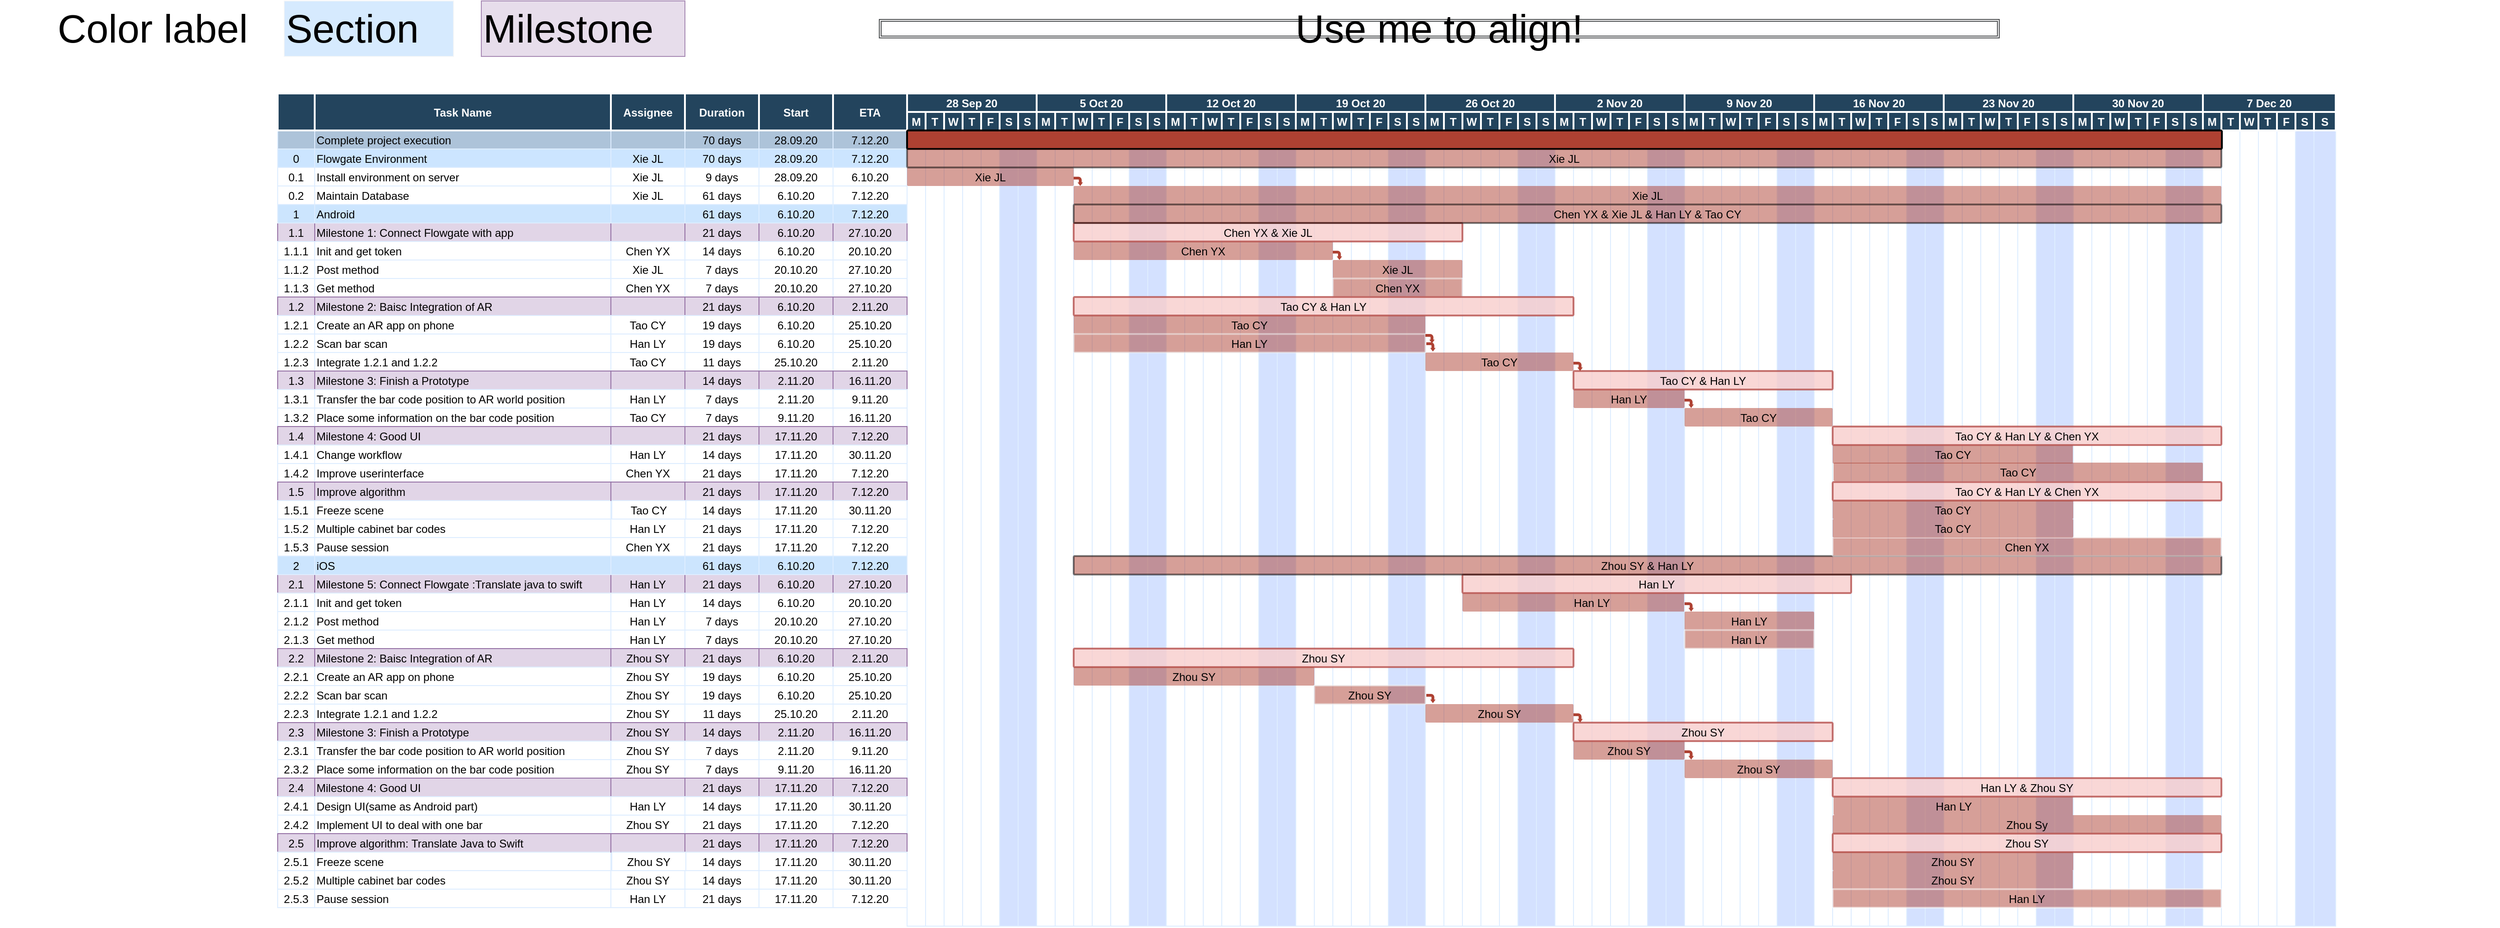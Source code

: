 <mxfile version="13.9.8" type="github">
  <diagram name="Page-1" id="8378b5f6-a2b2-b727-a746-972ab9d02e00">
    <mxGraphModel dx="2703" dy="1754" grid="1" gridSize="10" guides="1" tooltips="1" connect="0" arrows="1" fold="1" page="1" pageScale="1.5" pageWidth="1169" pageHeight="827" background="#ffffff" math="0" shadow="0">
      <root>
        <mxCell id="0" />
        <mxCell id="1" parent="0" />
        <mxCell id="0kv2POSV4pIMgLlQA3oe-440" value="" style="group" parent="1" vertex="1" connectable="0">
          <mxGeometry x="1310" y="330" width="1720.0" height="860" as="geometry" />
        </mxCell>
        <mxCell id="0kv2POSV4pIMgLlQA3oe-415" value="" style="group" parent="0kv2POSV4pIMgLlQA3oe-440" vertex="1" connectable="0">
          <mxGeometry x="980.0" y="3.648e-11" width="280" height="860.0" as="geometry" />
        </mxCell>
        <mxCell id="0kv2POSV4pIMgLlQA3oe-278" value="" style="strokeColor=#DEEDFF" parent="0kv2POSV4pIMgLlQA3oe-415" vertex="1">
          <mxGeometry width="20.0" height="860.0" as="geometry" />
        </mxCell>
        <mxCell id="0kv2POSV4pIMgLlQA3oe-279" value="" style="strokeColor=#DEEDFF" parent="0kv2POSV4pIMgLlQA3oe-415" vertex="1">
          <mxGeometry x="20.0" width="20.0" height="860.0" as="geometry" />
        </mxCell>
        <mxCell id="0kv2POSV4pIMgLlQA3oe-280" value="" style="strokeColor=#DEEDFF" parent="0kv2POSV4pIMgLlQA3oe-415" vertex="1">
          <mxGeometry x="40.0" y="1.805e-11" width="20.0" height="860.0" as="geometry" />
        </mxCell>
        <mxCell id="0kv2POSV4pIMgLlQA3oe-281" value="" style="strokeColor=#DEEDFF" parent="0kv2POSV4pIMgLlQA3oe-415" vertex="1">
          <mxGeometry x="60.0" y="2.407e-11" width="20.0" height="860.0" as="geometry" />
        </mxCell>
        <mxCell id="0kv2POSV4pIMgLlQA3oe-282" value="" style="strokeColor=#DEEDFF" parent="0kv2POSV4pIMgLlQA3oe-415" vertex="1">
          <mxGeometry x="80.0" y="2.407e-11" width="20.0" height="860.0" as="geometry" />
        </mxCell>
        <mxCell id="0kv2POSV4pIMgLlQA3oe-283" value="" style="strokeColor=#DEEDFF;fillColor=#D4E1FF" parent="0kv2POSV4pIMgLlQA3oe-415" vertex="1">
          <mxGeometry x="100.0" y="2.407e-11" width="20.0" height="860.0" as="geometry" />
        </mxCell>
        <mxCell id="0kv2POSV4pIMgLlQA3oe-284" value="" style="strokeColor=#DEEDFF;fillColor=#D4E1FF" parent="0kv2POSV4pIMgLlQA3oe-415" vertex="1">
          <mxGeometry x="120.0" y="2.407e-11" width="20.0" height="860.0" as="geometry" />
        </mxCell>
        <mxCell id="0kv2POSV4pIMgLlQA3oe-411" value="" style="group" parent="0kv2POSV4pIMgLlQA3oe-440" vertex="1" connectable="0">
          <mxGeometry x="1400.0" width="320.0" height="860.0" as="geometry" />
        </mxCell>
        <mxCell id="0kv2POSV4pIMgLlQA3oe-327" value="" style="strokeColor=#DEEDFF" parent="0kv2POSV4pIMgLlQA3oe-411" vertex="1">
          <mxGeometry y="3.648e-11" width="20.0" height="860.0" as="geometry" />
        </mxCell>
        <mxCell id="0kv2POSV4pIMgLlQA3oe-328" value="" style="strokeColor=#DEEDFF" parent="0kv2POSV4pIMgLlQA3oe-411" vertex="1">
          <mxGeometry x="20.0" y="3.648e-11" width="20.0" height="860.0" as="geometry" />
        </mxCell>
        <mxCell id="0kv2POSV4pIMgLlQA3oe-329" value="" style="strokeColor=#DEEDFF" parent="0kv2POSV4pIMgLlQA3oe-411" vertex="1">
          <mxGeometry x="40.0" y="5.453e-11" width="20.0" height="860.0" as="geometry" />
        </mxCell>
        <mxCell id="0kv2POSV4pIMgLlQA3oe-330" value="" style="strokeColor=#DEEDFF" parent="0kv2POSV4pIMgLlQA3oe-411" vertex="1">
          <mxGeometry x="60.0" y="6.054e-11" width="20.0" height="860.0" as="geometry" />
        </mxCell>
        <mxCell id="0kv2POSV4pIMgLlQA3oe-331" value="" style="strokeColor=#DEEDFF" parent="0kv2POSV4pIMgLlQA3oe-411" vertex="1">
          <mxGeometry x="80.0" y="6.054e-11" width="20.0" height="860.0" as="geometry" />
        </mxCell>
        <mxCell id="0kv2POSV4pIMgLlQA3oe-332" value="" style="strokeColor=#DEEDFF;fillColor=#D4E1FF" parent="0kv2POSV4pIMgLlQA3oe-411" vertex="1">
          <mxGeometry x="100.0" y="6.054e-11" width="20.0" height="860.0" as="geometry" />
        </mxCell>
        <mxCell id="0kv2POSV4pIMgLlQA3oe-333" value="" style="strokeColor=#DEEDFF;fillColor=#D4E1FF" parent="0kv2POSV4pIMgLlQA3oe-411" vertex="1">
          <mxGeometry x="120.0" width="23.5" height="860.0" as="geometry" />
        </mxCell>
        <mxCell id="0kv2POSV4pIMgLlQA3oe-432" value="" style="group" parent="0kv2POSV4pIMgLlQA3oe-440" vertex="1" connectable="0">
          <mxGeometry x="420.0" y="3.76e-13" width="140.0" height="860.0" as="geometry" />
        </mxCell>
        <mxCell id="0kv2POSV4pIMgLlQA3oe-433" value="" style="strokeColor=#DEEDFF" parent="0kv2POSV4pIMgLlQA3oe-432" vertex="1">
          <mxGeometry y="2.407e-11" width="20.0" height="860.0" as="geometry" />
        </mxCell>
        <mxCell id="0kv2POSV4pIMgLlQA3oe-434" value="" style="strokeColor=#DEEDFF" parent="0kv2POSV4pIMgLlQA3oe-432" vertex="1">
          <mxGeometry x="20.0" y="2.407e-11" width="20.0" height="860.0" as="geometry" />
        </mxCell>
        <mxCell id="0kv2POSV4pIMgLlQA3oe-435" value="" style="strokeColor=#DEEDFF" parent="0kv2POSV4pIMgLlQA3oe-432" vertex="1">
          <mxGeometry x="40.0" width="20.0" height="860.0" as="geometry" />
        </mxCell>
        <mxCell id="0kv2POSV4pIMgLlQA3oe-436" value="" style="strokeColor=#DEEDFF" parent="0kv2POSV4pIMgLlQA3oe-432" vertex="1">
          <mxGeometry x="60.0" y="6.017e-12" width="20.0" height="860.0" as="geometry" />
        </mxCell>
        <mxCell id="0kv2POSV4pIMgLlQA3oe-437" value="" style="strokeColor=#DEEDFF" parent="0kv2POSV4pIMgLlQA3oe-432" vertex="1">
          <mxGeometry x="80.0" y="6.017e-12" width="20.0" height="860.0" as="geometry" />
        </mxCell>
        <mxCell id="0kv2POSV4pIMgLlQA3oe-438" value="" style="strokeColor=#DEEDFF;fillColor=#D4E1FF" parent="0kv2POSV4pIMgLlQA3oe-432" vertex="1">
          <mxGeometry x="100.0" y="6.017e-12" width="20.0" height="860.0" as="geometry" />
        </mxCell>
        <mxCell id="0kv2POSV4pIMgLlQA3oe-439" value="" style="strokeColor=#DEEDFF;fillColor=#D4E1FF" parent="0kv2POSV4pIMgLlQA3oe-432" vertex="1">
          <mxGeometry x="120.0" y="2.407e-11" width="20.0" height="860.0" as="geometry" />
        </mxCell>
        <mxCell id="0kv2POSV4pIMgLlQA3oe-420" value="" style="group" parent="0kv2POSV4pIMgLlQA3oe-440" vertex="1" connectable="0">
          <mxGeometry x="280.0" y="3.76e-13" width="140.0" height="860.0" as="geometry" />
        </mxCell>
        <mxCell id="207" value="" style="strokeColor=#DEEDFF" parent="0kv2POSV4pIMgLlQA3oe-420" vertex="1">
          <mxGeometry y="2.407e-11" width="20.0" height="860.0" as="geometry" />
        </mxCell>
        <mxCell id="208" value="" style="strokeColor=#DEEDFF" parent="0kv2POSV4pIMgLlQA3oe-420" vertex="1">
          <mxGeometry x="20.0" y="2.407e-11" width="20.0" height="860.0" as="geometry" />
        </mxCell>
        <mxCell id="209" value="" style="strokeColor=#DEEDFF" parent="0kv2POSV4pIMgLlQA3oe-420" vertex="1">
          <mxGeometry x="40.0" width="20.0" height="860.0" as="geometry" />
        </mxCell>
        <mxCell id="210" value="" style="strokeColor=#DEEDFF" parent="0kv2POSV4pIMgLlQA3oe-420" vertex="1">
          <mxGeometry x="60.0" y="6.017e-12" width="20.0" height="860.0" as="geometry" />
        </mxCell>
        <mxCell id="211" value="" style="strokeColor=#DEEDFF" parent="0kv2POSV4pIMgLlQA3oe-420" vertex="1">
          <mxGeometry x="80.0" y="6.017e-12" width="20.0" height="860.0" as="geometry" />
        </mxCell>
        <mxCell id="212" value="" style="strokeColor=#DEEDFF;fillColor=#D4E1FF" parent="0kv2POSV4pIMgLlQA3oe-420" vertex="1">
          <mxGeometry x="100.0" y="6.017e-12" width="20.0" height="860.0" as="geometry" />
        </mxCell>
        <mxCell id="213" value="" style="strokeColor=#DEEDFF;fillColor=#D4E1FF" parent="0kv2POSV4pIMgLlQA3oe-420" vertex="1">
          <mxGeometry x="120.0" y="2.407e-11" width="20.0" height="860.0" as="geometry" />
        </mxCell>
        <mxCell id="0kv2POSV4pIMgLlQA3oe-421" value="" style="group" parent="0kv2POSV4pIMgLlQA3oe-440" vertex="1" connectable="0">
          <mxGeometry x="140.0" y="1.241e-11" width="140.0" height="860.0" as="geometry" />
        </mxCell>
        <mxCell id="200" value="" style="strokeColor=#DEEDFF" parent="0kv2POSV4pIMgLlQA3oe-421" vertex="1">
          <mxGeometry width="20.0" height="860.0" as="geometry" />
        </mxCell>
        <mxCell id="201" value="" style="strokeColor=#DEEDFF" parent="0kv2POSV4pIMgLlQA3oe-421" vertex="1">
          <mxGeometry x="20.0" width="20.0" height="860.0" as="geometry" />
        </mxCell>
        <mxCell id="202" value="" style="strokeColor=#DEEDFF" parent="0kv2POSV4pIMgLlQA3oe-421" vertex="1">
          <mxGeometry x="40.0" y="6.017e-12" width="20.0" height="860.0" as="geometry" />
        </mxCell>
        <mxCell id="203" value="" style="strokeColor=#DEEDFF" parent="0kv2POSV4pIMgLlQA3oe-421" vertex="1">
          <mxGeometry x="60.0" y="6.017e-12" width="20.0" height="860.0" as="geometry" />
        </mxCell>
        <mxCell id="204" value="" style="strokeColor=#DEEDFF" parent="0kv2POSV4pIMgLlQA3oe-421" vertex="1">
          <mxGeometry x="80.0" y="6.017e-12" width="20.0" height="860.0" as="geometry" />
        </mxCell>
        <mxCell id="205" value="" style="strokeColor=#DEEDFF;fillColor=#D4E1FF" parent="0kv2POSV4pIMgLlQA3oe-421" vertex="1">
          <mxGeometry x="100.0" y="6.017e-12" width="20.0" height="860.0" as="geometry" />
        </mxCell>
        <mxCell id="206" value="" style="strokeColor=#DEEDFF;fillColor=#D4E1FF" parent="0kv2POSV4pIMgLlQA3oe-421" vertex="1">
          <mxGeometry x="120.0" y="1.203e-11" width="20.0" height="860.0" as="geometry" />
        </mxCell>
        <mxCell id="0kv2POSV4pIMgLlQA3oe-422" value="" style="group" parent="0kv2POSV4pIMgLlQA3oe-440" vertex="1" connectable="0">
          <mxGeometry y="3.76e-13" width="1140" height="860.0" as="geometry" />
        </mxCell>
        <mxCell id="68" value="" style="strokeColor=#DEEDFF" parent="0kv2POSV4pIMgLlQA3oe-422" vertex="1">
          <mxGeometry width="20.0" height="860.0" as="geometry" />
        </mxCell>
        <mxCell id="194" value="" style="strokeColor=#DEEDFF" parent="0kv2POSV4pIMgLlQA3oe-422" vertex="1">
          <mxGeometry x="20.0" y="6.017e-12" width="20.0" height="860.0" as="geometry" />
        </mxCell>
        <mxCell id="195" value="" style="strokeColor=#DEEDFF" parent="0kv2POSV4pIMgLlQA3oe-422" vertex="1">
          <mxGeometry x="40.0" y="6.017e-12" width="20.0" height="860.0" as="geometry" />
        </mxCell>
        <mxCell id="196" value="" style="strokeColor=#DEEDFF" parent="0kv2POSV4pIMgLlQA3oe-422" vertex="1">
          <mxGeometry x="60.0" y="6.017e-12" width="20.0" height="860.0" as="geometry" />
        </mxCell>
        <mxCell id="197" value="" style="strokeColor=#DEEDFF" parent="0kv2POSV4pIMgLlQA3oe-422" vertex="1">
          <mxGeometry x="80.0" y="6.017e-12" width="20.0" height="860.0" as="geometry" />
        </mxCell>
        <mxCell id="198" value="" style="strokeColor=#DEEDFF;fillColor=#D4E1FF" parent="0kv2POSV4pIMgLlQA3oe-422" vertex="1">
          <mxGeometry x="100.0" y="1.203e-11" width="20.0" height="860.0" as="geometry" />
        </mxCell>
        <mxCell id="199" value="" style="strokeColor=#DEEDFF;fillColor=#D4E1FF" parent="0kv2POSV4pIMgLlQA3oe-422" vertex="1">
          <mxGeometry x="120.0" y="1.203e-11" width="20.0" height="860.0" as="geometry" />
        </mxCell>
        <mxCell id="0kv2POSV4pIMgLlQA3oe-418" value="" style="group" parent="0kv2POSV4pIMgLlQA3oe-440" vertex="1" connectable="0">
          <mxGeometry x="560.0" y="3.648e-11" width="140.0" height="860.0" as="geometry" />
        </mxCell>
        <mxCell id="0kv2POSV4pIMgLlQA3oe-380" value="" style="strokeColor=#DEEDFF" parent="0kv2POSV4pIMgLlQA3oe-418" vertex="1">
          <mxGeometry x="60.0" y="6.017e-12" width="20.0" height="860.0" as="geometry" />
        </mxCell>
        <mxCell id="221" value="" style="strokeColor=#DEEDFF" parent="0kv2POSV4pIMgLlQA3oe-418" vertex="1">
          <mxGeometry width="20.0" height="860.0" as="geometry" />
        </mxCell>
        <mxCell id="222" value="" style="strokeColor=#DEEDFF" parent="0kv2POSV4pIMgLlQA3oe-418" vertex="1">
          <mxGeometry x="20.0" y="6.017e-12" width="20.0" height="860.0" as="geometry" />
        </mxCell>
        <mxCell id="223" value="" style="strokeColor=#DEEDFF" parent="0kv2POSV4pIMgLlQA3oe-418" vertex="1">
          <mxGeometry x="40.0" y="6.017e-12" width="20.0" height="860.0" as="geometry" />
        </mxCell>
        <mxCell id="225" value="" style="strokeColor=#DEEDFF" parent="0kv2POSV4pIMgLlQA3oe-418" vertex="1">
          <mxGeometry x="80.0" y="6.017e-12" width="20.0" height="860.0" as="geometry" />
        </mxCell>
        <mxCell id="226" value="" style="strokeColor=#DEEDFF;fillColor=#D4E1FF" parent="0kv2POSV4pIMgLlQA3oe-418" vertex="1">
          <mxGeometry x="100.0" y="1.203e-11" width="20.0" height="860.0" as="geometry" />
        </mxCell>
        <mxCell id="227" value="" style="strokeColor=#DEEDFF;fillColor=#D4E1FF" parent="0kv2POSV4pIMgLlQA3oe-418" vertex="1">
          <mxGeometry x="120.0" y="1.203e-11" width="20.0" height="860.0" as="geometry" />
        </mxCell>
        <mxCell id="0kv2POSV4pIMgLlQA3oe-417" value="" style="group" parent="0kv2POSV4pIMgLlQA3oe-440" vertex="1" connectable="0">
          <mxGeometry x="700.0" width="180.0" height="860.0" as="geometry" />
        </mxCell>
        <mxCell id="228" value="" style="strokeColor=#DEEDFF" parent="0kv2POSV4pIMgLlQA3oe-417" vertex="1">
          <mxGeometry y="1.805e-11" width="20.0" height="860.0" as="geometry" />
        </mxCell>
        <mxCell id="229" value="" style="strokeColor=#DEEDFF" parent="0kv2POSV4pIMgLlQA3oe-417" vertex="1">
          <mxGeometry x="20.0" y="1.805e-11" width="20.0" height="860.0" as="geometry" />
        </mxCell>
        <mxCell id="230" value="" style="strokeColor=#DEEDFF" parent="0kv2POSV4pIMgLlQA3oe-417" vertex="1">
          <mxGeometry x="40.0" y="2.407e-11" width="20.0" height="860.0" as="geometry" />
        </mxCell>
        <mxCell id="231" value="" style="strokeColor=#DEEDFF" parent="0kv2POSV4pIMgLlQA3oe-417" vertex="1">
          <mxGeometry x="60.0" y="2.407e-11" width="20.0" height="860.0" as="geometry" />
        </mxCell>
        <mxCell id="232" value="" style="strokeColor=#DEEDFF" parent="0kv2POSV4pIMgLlQA3oe-417" vertex="1">
          <mxGeometry x="80.0" y="2.407e-11" width="20.0" height="860.0" as="geometry" />
        </mxCell>
        <mxCell id="233" value="" style="strokeColor=#DEEDFF;fillColor=#D4E1FF" parent="0kv2POSV4pIMgLlQA3oe-417" vertex="1">
          <mxGeometry x="100.0" width="20.0" height="860.0" as="geometry" />
        </mxCell>
        <mxCell id="234" value="" style="strokeColor=#DEEDFF;fillColor=#D4E1FF" parent="0kv2POSV4pIMgLlQA3oe-417" vertex="1">
          <mxGeometry x="120.0" y="6.017e-12" width="20.0" height="860.0" as="geometry" />
        </mxCell>
        <mxCell id="0kv2POSV4pIMgLlQA3oe-555" value="Han LY" style="shape=mxgraph.flowchart.process;fillColor=#AE4132;strokeColor=none;strokeWidth=2;opacity=50" parent="0kv2POSV4pIMgLlQA3oe-417" vertex="1">
          <mxGeometry x="-100.0" y="500" width="280" height="20" as="geometry" />
        </mxCell>
        <mxCell id="0kv2POSV4pIMgLlQA3oe-416" value="" style="group" parent="0kv2POSV4pIMgLlQA3oe-440" vertex="1" connectable="0">
          <mxGeometry x="840.0" y="3.648e-11" width="180.0" height="860.0" as="geometry" />
        </mxCell>
        <mxCell id="235" value="" style="strokeColor=#DEEDFF" parent="0kv2POSV4pIMgLlQA3oe-416" vertex="1">
          <mxGeometry width="20.0" height="860.0" as="geometry" />
        </mxCell>
        <mxCell id="236" value="" style="strokeColor=#DEEDFF" parent="0kv2POSV4pIMgLlQA3oe-416" vertex="1">
          <mxGeometry x="20.0" width="20.0" height="860.0" as="geometry" />
        </mxCell>
        <mxCell id="237" value="" style="strokeColor=#DEEDFF" parent="0kv2POSV4pIMgLlQA3oe-416" vertex="1">
          <mxGeometry x="40.0" y="1.805e-11" width="20.0" height="860.0" as="geometry" />
        </mxCell>
        <mxCell id="238" value="" style="strokeColor=#DEEDFF" parent="0kv2POSV4pIMgLlQA3oe-416" vertex="1">
          <mxGeometry x="60.0" y="2.407e-11" width="20.0" height="860.0" as="geometry" />
        </mxCell>
        <mxCell id="239" value="" style="strokeColor=#DEEDFF" parent="0kv2POSV4pIMgLlQA3oe-416" vertex="1">
          <mxGeometry x="80.0" y="2.407e-11" width="20.0" height="860.0" as="geometry" />
        </mxCell>
        <mxCell id="240" value="" style="strokeColor=#DEEDFF;fillColor=#D4E1FF" parent="0kv2POSV4pIMgLlQA3oe-416" vertex="1">
          <mxGeometry x="100.0" y="2.407e-11" width="20.0" height="860.0" as="geometry" />
        </mxCell>
        <mxCell id="241" value="" style="strokeColor=#DEEDFF;fillColor=#D4E1FF" parent="0kv2POSV4pIMgLlQA3oe-416" vertex="1">
          <mxGeometry x="120.0" y="2.407e-11" width="20.0" height="860.0" as="geometry" />
        </mxCell>
        <mxCell id="0kv2POSV4pIMgLlQA3oe-556" value="Han LY" style="shape=mxgraph.flowchart.process;fillColor=#f8cecc;strokeColor=#b85450;strokeWidth=2;opacity=80;" parent="0kv2POSV4pIMgLlQA3oe-416" vertex="1">
          <mxGeometry x="-240.0" y="480.0" width="420" height="20" as="geometry" />
        </mxCell>
        <mxCell id="0kv2POSV4pIMgLlQA3oe-566" value="" style="shape=mxgraph.arrows.bent_right_arrow;fillColor=#AE4132;strokeColor=none;strokeWidth=2;direction=south" parent="0kv2POSV4pIMgLlQA3oe-416" vertex="1">
          <mxGeometry x="1.137e-12" y="510.0" width="10.0" height="10.0" as="geometry" />
        </mxCell>
        <mxCell id="0kv2POSV4pIMgLlQA3oe-564" value="Han LY" style="shape=mxgraph.flowchart.process;fillColor=#AE4132;strokeColor=none;strokeWidth=2;opacity=50" parent="0kv2POSV4pIMgLlQA3oe-416" vertex="1">
          <mxGeometry x="-9.095e-13" y="520.0" width="140" height="20" as="geometry" />
        </mxCell>
        <mxCell id="0kv2POSV4pIMgLlQA3oe-565" value="Han LY" style="shape=mxgraph.flowchart.process;fillColor=#AE4132;strokeWidth=2;opacity=50;strokeColor=#F7F7F7;" parent="0kv2POSV4pIMgLlQA3oe-416" vertex="1">
          <mxGeometry x="-9.095e-13" y="540.0" width="140" height="20" as="geometry" />
        </mxCell>
        <mxCell id="0kv2POSV4pIMgLlQA3oe-413" value="" style="group" parent="0kv2POSV4pIMgLlQA3oe-440" vertex="1" connectable="0">
          <mxGeometry x="1120.0" y="3.648e-11" width="470" height="860.0" as="geometry" />
        </mxCell>
        <mxCell id="278" value="" style="shape=mxgraph.arrows.bent_right_arrow;fillColor=#AE4132;strokeColor=none;strokeWidth=2;direction=south" parent="0kv2POSV4pIMgLlQA3oe-413" vertex="1">
          <mxGeometry x="60.0" y="678.077" width="10.0" height="16.538" as="geometry" />
        </mxCell>
        <mxCell id="0kv2POSV4pIMgLlQA3oe-414" value="" style="group" parent="0kv2POSV4pIMgLlQA3oe-413" vertex="1" connectable="0">
          <mxGeometry width="470" height="860.0" as="geometry" />
        </mxCell>
        <mxCell id="0kv2POSV4pIMgLlQA3oe-297" value="" style="strokeColor=#DEEDFF" parent="0kv2POSV4pIMgLlQA3oe-414" vertex="1">
          <mxGeometry width="20.0" height="860.0" as="geometry" />
        </mxCell>
        <mxCell id="0kv2POSV4pIMgLlQA3oe-298" value="" style="strokeColor=#DEEDFF" parent="0kv2POSV4pIMgLlQA3oe-414" vertex="1">
          <mxGeometry x="20.0" width="20.0" height="860.0" as="geometry" />
        </mxCell>
        <mxCell id="0kv2POSV4pIMgLlQA3oe-299" value="" style="strokeColor=#DEEDFF" parent="0kv2POSV4pIMgLlQA3oe-414" vertex="1">
          <mxGeometry x="40.0" y="1.805e-11" width="20.0" height="860.0" as="geometry" />
        </mxCell>
        <mxCell id="0kv2POSV4pIMgLlQA3oe-300" value="" style="strokeColor=#DEEDFF" parent="0kv2POSV4pIMgLlQA3oe-414" vertex="1">
          <mxGeometry x="60.0" y="2.407e-11" width="20.0" height="860.0" as="geometry" />
        </mxCell>
        <mxCell id="0kv2POSV4pIMgLlQA3oe-301" value="" style="strokeColor=#DEEDFF" parent="0kv2POSV4pIMgLlQA3oe-414" vertex="1">
          <mxGeometry x="80.0" y="2.407e-11" width="20.0" height="860.0" as="geometry" />
        </mxCell>
        <mxCell id="0kv2POSV4pIMgLlQA3oe-302" value="" style="strokeColor=#DEEDFF;fillColor=#D4E1FF" parent="0kv2POSV4pIMgLlQA3oe-414" vertex="1">
          <mxGeometry x="100.0" y="2.407e-11" width="20.0" height="860.0" as="geometry" />
        </mxCell>
        <mxCell id="0kv2POSV4pIMgLlQA3oe-303" value="" style="strokeColor=#DEEDFF;fillColor=#D4E1FF" parent="0kv2POSV4pIMgLlQA3oe-414" vertex="1">
          <mxGeometry x="120.0" y="2.407e-11" width="20.0" height="860.0" as="geometry" />
        </mxCell>
        <mxCell id="i1vYWbwsdPDP4e0yzq_W-280" value="Tao CY" style="shape=mxgraph.flowchart.process;fillColor=#AE4132;strokeColor=none;strokeWidth=2;opacity=50" vertex="1" parent="0kv2POSV4pIMgLlQA3oe-414">
          <mxGeometry x="-120" y="340" width="260" height="20" as="geometry" />
        </mxCell>
        <mxCell id="0kv2POSV4pIMgLlQA3oe-561" value="Han LY" style="shape=mxgraph.flowchart.process;fillColor=#AE4132;strokeColor=none;strokeWidth=2;opacity=50" parent="0kv2POSV4pIMgLlQA3oe-414" vertex="1">
          <mxGeometry x="-119.0" y="720" width="260" height="20" as="geometry" />
        </mxCell>
        <mxCell id="0kv2POSV4pIMgLlQA3oe-578" value="Zhou SY" style="shape=mxgraph.flowchart.process;fillColor=#AE4132;strokeColor=none;strokeWidth=2;opacity=50" parent="0kv2POSV4pIMgLlQA3oe-414" vertex="1">
          <mxGeometry x="-120" y="800" width="260" height="20" as="geometry" />
        </mxCell>
        <mxCell id="0kv2POSV4pIMgLlQA3oe-412" value="" style="group" parent="0kv2POSV4pIMgLlQA3oe-440" vertex="1" connectable="0">
          <mxGeometry x="1260.0" y="3.648e-11" width="410" height="860.0" as="geometry" />
        </mxCell>
        <mxCell id="0kv2POSV4pIMgLlQA3oe-567" value="Zhou SY" style="shape=mxgraph.flowchart.process;fillColor=#f8cecc;strokeColor=#b85450;strokeWidth=2;opacity=80;" parent="0kv2POSV4pIMgLlQA3oe-412" vertex="1">
          <mxGeometry x="-1080.0" y="560.0" width="540" height="20" as="geometry" />
        </mxCell>
        <mxCell id="0kv2POSV4pIMgLlQA3oe-312" value="" style="strokeColor=#DEEDFF" parent="0kv2POSV4pIMgLlQA3oe-412" vertex="1">
          <mxGeometry width="20.0" height="860.0" as="geometry" />
        </mxCell>
        <mxCell id="0kv2POSV4pIMgLlQA3oe-313" value="" style="strokeColor=#DEEDFF" parent="0kv2POSV4pIMgLlQA3oe-412" vertex="1">
          <mxGeometry x="20.0" width="20.0" height="860.0" as="geometry" />
        </mxCell>
        <mxCell id="0kv2POSV4pIMgLlQA3oe-314" value="" style="strokeColor=#DEEDFF" parent="0kv2POSV4pIMgLlQA3oe-412" vertex="1">
          <mxGeometry x="40.0" y="1.805e-11" width="20.0" height="860.0" as="geometry" />
        </mxCell>
        <mxCell id="0kv2POSV4pIMgLlQA3oe-315" value="" style="strokeColor=#DEEDFF" parent="0kv2POSV4pIMgLlQA3oe-412" vertex="1">
          <mxGeometry x="60.0" y="2.407e-11" width="20.0" height="860.0" as="geometry" />
        </mxCell>
        <mxCell id="0kv2POSV4pIMgLlQA3oe-316" value="" style="strokeColor=#DEEDFF" parent="0kv2POSV4pIMgLlQA3oe-412" vertex="1">
          <mxGeometry x="80.0" y="2.407e-11" width="20.0" height="860.0" as="geometry" />
        </mxCell>
        <mxCell id="0kv2POSV4pIMgLlQA3oe-317" value="" style="strokeColor=#DEEDFF;fillColor=#D4E1FF" parent="0kv2POSV4pIMgLlQA3oe-412" vertex="1">
          <mxGeometry x="100.0" y="2.407e-11" width="20.0" height="860.0" as="geometry" />
        </mxCell>
        <mxCell id="0kv2POSV4pIMgLlQA3oe-318" value="" style="strokeColor=#DEEDFF;fillColor=#D4E1FF" parent="0kv2POSV4pIMgLlQA3oe-412" vertex="1">
          <mxGeometry x="120.0" y="2.407e-11" width="20.0" height="860.0" as="geometry" />
        </mxCell>
        <mxCell id="0kv2POSV4pIMgLlQA3oe-557" value="Zhou SY" style="shape=mxgraph.flowchart.process;fillColor=#AE4132;strokeColor=none;strokeWidth=2;opacity=50" parent="0kv2POSV4pIMgLlQA3oe-412" vertex="1">
          <mxGeometry x="-1080" y="580" width="260" height="20" as="geometry" />
        </mxCell>
        <mxCell id="0kv2POSV4pIMgLlQA3oe-558" value="Zhou SY" style="shape=mxgraph.flowchart.process;fillColor=#AE4132;strokeWidth=2;opacity=50;strokeColor=#F2F2F2;" parent="0kv2POSV4pIMgLlQA3oe-412" vertex="1">
          <mxGeometry x="-820" y="600" width="120" height="20" as="geometry" />
        </mxCell>
        <mxCell id="0kv2POSV4pIMgLlQA3oe-559" value="Zhou SY" style="shape=mxgraph.flowchart.process;fillColor=#AE4132;strokeColor=none;strokeWidth=2;opacity=50" parent="0kv2POSV4pIMgLlQA3oe-412" vertex="1">
          <mxGeometry x="-700.0" y="620.0" width="160" height="20" as="geometry" />
        </mxCell>
        <mxCell id="0kv2POSV4pIMgLlQA3oe-560" value="Zhou SY" style="shape=mxgraph.flowchart.process;fillColor=#AE4132;strokeColor=none;strokeWidth=2;opacity=50" parent="0kv2POSV4pIMgLlQA3oe-412" vertex="1">
          <mxGeometry x="-540.0" y="660.0" width="120" height="20" as="geometry" />
        </mxCell>
        <mxCell id="0kv2POSV4pIMgLlQA3oe-568" value="" style="shape=mxgraph.arrows.bent_right_arrow;fillColor=#AE4132;strokeColor=none;strokeWidth=2;direction=south" parent="0kv2POSV4pIMgLlQA3oe-412" vertex="1">
          <mxGeometry x="-699.0" y="609.0" width="10.0" height="10.0" as="geometry" />
        </mxCell>
        <mxCell id="0kv2POSV4pIMgLlQA3oe-570" value="Zhou SY" style="shape=mxgraph.flowchart.process;fillColor=#f8cecc;strokeColor=#b85450;strokeWidth=2;opacity=80;" parent="0kv2POSV4pIMgLlQA3oe-412" vertex="1">
          <mxGeometry x="-540.0" y="640.0" width="280" height="20" as="geometry" />
        </mxCell>
        <mxCell id="0kv2POSV4pIMgLlQA3oe-571" value="" style="shape=mxgraph.arrows.bent_right_arrow;fillColor=#AE4132;strokeColor=none;strokeWidth=2;direction=south" parent="0kv2POSV4pIMgLlQA3oe-412" vertex="1">
          <mxGeometry x="-540.0" y="630.0" width="10.0" height="10.0" as="geometry" />
        </mxCell>
        <mxCell id="0kv2POSV4pIMgLlQA3oe-572" value="Zhou SY" style="shape=mxgraph.flowchart.process;fillColor=#AE4132;strokeWidth=2;opacity=50;strokeColor=none;" parent="0kv2POSV4pIMgLlQA3oe-412" vertex="1">
          <mxGeometry x="-420.0" y="680.0" width="160" height="20" as="geometry" />
        </mxCell>
        <mxCell id="0kv2POSV4pIMgLlQA3oe-573" value="" style="shape=mxgraph.arrows.bent_right_arrow;fillColor=#AE4132;strokeColor=none;strokeWidth=2;direction=south" parent="0kv2POSV4pIMgLlQA3oe-412" vertex="1">
          <mxGeometry x="-420.0" y="670.0" width="10.0" height="10.0" as="geometry" />
        </mxCell>
        <mxCell id="0kv2POSV4pIMgLlQA3oe-575" value="Zhou Sy" style="shape=mxgraph.flowchart.process;fillColor=#AE4132;strokeColor=none;strokeWidth=2;opacity=50" parent="0kv2POSV4pIMgLlQA3oe-412" vertex="1">
          <mxGeometry x="-260.0" y="740.0" width="420" height="20" as="geometry" />
        </mxCell>
        <mxCell id="0kv2POSV4pIMgLlQA3oe-576" value="Zhou SY" style="shape=mxgraph.flowchart.process;fillColor=#f8cecc;strokeColor=#b85450;strokeWidth=2;opacity=80;" parent="0kv2POSV4pIMgLlQA3oe-412" vertex="1">
          <mxGeometry x="-260.0" y="760.0" width="420" height="20" as="geometry" />
        </mxCell>
        <mxCell id="0kv2POSV4pIMgLlQA3oe-577" value="Zhou SY" style="shape=mxgraph.flowchart.process;fillColor=#AE4132;strokeColor=none;strokeWidth=2;opacity=50" parent="0kv2POSV4pIMgLlQA3oe-412" vertex="1">
          <mxGeometry x="-260" y="780" width="260" height="20" as="geometry" />
        </mxCell>
        <mxCell id="0kv2POSV4pIMgLlQA3oe-579" value="Han LY" style="shape=mxgraph.flowchart.process;fillColor=#AE4132;strokeWidth=2;opacity=50;strokeColor=#FFFFFF;" parent="0kv2POSV4pIMgLlQA3oe-412" vertex="1">
          <mxGeometry x="-260.0" y="820.0" width="420" height="20" as="geometry" />
        </mxCell>
        <mxCell id="0kv2POSV4pIMgLlQA3oe-563" value="Zhou SY &amp; Han LY" style="shape=mxgraph.flowchart.process;strokeWidth=2;opacity=50;fillColor=#AE4132;" parent="0kv2POSV4pIMgLlQA3oe-412" vertex="1">
          <mxGeometry x="-1080.0" y="460.0" width="1240" height="20" as="geometry" />
        </mxCell>
        <mxCell id="0kv2POSV4pIMgLlQA3oe-404" value="Tao CY &amp; Han LY &amp; Chen YX" style="shape=mxgraph.flowchart.process;fillColor=#f8cecc;strokeColor=#b85450;strokeWidth=2;opacity=80;" parent="0kv2POSV4pIMgLlQA3oe-412" vertex="1">
          <mxGeometry x="-260.0" y="320.0" width="420" height="20" as="geometry" />
        </mxCell>
        <mxCell id="i1vYWbwsdPDP4e0yzq_W-278" value="Tao CY &amp; Han LY &amp; Chen YX" style="shape=mxgraph.flowchart.process;fillColor=#f8cecc;strokeColor=#b85450;strokeWidth=2;opacity=80;" vertex="1" parent="0kv2POSV4pIMgLlQA3oe-412">
          <mxGeometry x="-260.0" y="380.0" width="420" height="20" as="geometry" />
        </mxCell>
        <mxCell id="i1vYWbwsdPDP4e0yzq_W-281" value="Tao CY" style="shape=mxgraph.flowchart.process;fillColor=#AE4132;strokeColor=none;strokeWidth=2;opacity=50" vertex="1" parent="0kv2POSV4pIMgLlQA3oe-412">
          <mxGeometry x="-259" y="359" width="399" height="20" as="geometry" />
        </mxCell>
        <mxCell id="0kv2POSV4pIMgLlQA3oe-574" value="Han LY &amp; Zhou SY" style="shape=mxgraph.flowchart.process;fillColor=#f8cecc;strokeColor=#b85450;strokeWidth=2;opacity=80;" parent="0kv2POSV4pIMgLlQA3oe-412" vertex="1">
          <mxGeometry x="-260" y="700" width="420" height="20" as="geometry" />
        </mxCell>
        <mxCell id="63" value="" style="strokeColor=#DEEDFF;fillColor=#ADC3D9" parent="1" vertex="1">
          <mxGeometry x="630" y="330" width="40" height="20" as="geometry" />
        </mxCell>
        <mxCell id="64" value="Complete project execution" style="align=left;strokeColor=#DEEDFF;fillColor=#ADC3D9" parent="1" vertex="1">
          <mxGeometry x="670" y="330" width="320" height="20" as="geometry" />
        </mxCell>
        <mxCell id="65" value="70 days" style="strokeColor=#DEEDFF;fillColor=#ADC3D9" parent="1" vertex="1">
          <mxGeometry x="1070.0" y="330" width="80.0" height="20" as="geometry" />
        </mxCell>
        <mxCell id="66" value="28.09.20" style="strokeColor=#DEEDFF;fillColor=#ADC3D9" parent="1" vertex="1">
          <mxGeometry x="1150.0" y="330" width="80.0" height="20" as="geometry" />
        </mxCell>
        <mxCell id="67" value="7.12.20" style="strokeColor=#DEEDFF;fillColor=#ADC3D9" parent="1" vertex="1">
          <mxGeometry x="1230.0" y="330.0" width="80.0" height="20" as="geometry" />
        </mxCell>
        <mxCell id="69" value="0" style="strokeColor=#DEEDFF;fillColor=#CCE5FF" parent="1" vertex="1">
          <mxGeometry x="630.0" y="350.0" width="40" height="20" as="geometry" />
        </mxCell>
        <mxCell id="70" value="Flowgate Environment" style="align=left;strokeColor=#DEEDFF;fillColor=#CCE5FF" parent="1" vertex="1">
          <mxGeometry x="670.0" y="350.0" width="320.0" height="20" as="geometry" />
        </mxCell>
        <mxCell id="71" value="70 days" style="strokeColor=#DEEDFF;fillColor=#CCE5FF" parent="1" vertex="1">
          <mxGeometry x="1070.0" y="350.0" width="80.0" height="20" as="geometry" />
        </mxCell>
        <mxCell id="72" value="28.09.20" style="strokeColor=#DEEDFF;fillColor=#CCE5FF" parent="1" vertex="1">
          <mxGeometry x="1150.0" y="350.0" width="80.0" height="20" as="geometry" />
        </mxCell>
        <mxCell id="73" value="7.12.20" style="strokeColor=#DEEDFF;fillColor=#CCE5FF" parent="1" vertex="1">
          <mxGeometry x="1230.0" y="350.0" width="80.0" height="20" as="geometry" />
        </mxCell>
        <mxCell id="74" value="0.1" style="strokeColor=#DEEDFF" parent="1" vertex="1">
          <mxGeometry x="630.0" y="370.0" width="40" height="20" as="geometry" />
        </mxCell>
        <mxCell id="75" value="Install environment on server" style="align=left;strokeColor=#DEEDFF" parent="1" vertex="1">
          <mxGeometry x="670.0" y="370.0" width="320.0" height="20.0" as="geometry" />
        </mxCell>
        <mxCell id="76" value="9 days" style="strokeColor=#DEEDFF" parent="1" vertex="1">
          <mxGeometry x="1070.0" y="370.0" width="80.0" height="20" as="geometry" />
        </mxCell>
        <mxCell id="77" value="28.09.20" style="strokeColor=#DEEDFF" parent="1" vertex="1">
          <mxGeometry x="1150.0" y="370.0" width="80.0" height="20" as="geometry" />
        </mxCell>
        <mxCell id="78" value="6.10.20" style="strokeColor=#DEEDFF" parent="1" vertex="1">
          <mxGeometry x="1230.0" y="370" width="80.0" height="20" as="geometry" />
        </mxCell>
        <mxCell id="79" value="0.2" style="strokeColor=#DEEDFF" parent="1" vertex="1">
          <mxGeometry x="630" y="390.0" width="40" height="20" as="geometry" />
        </mxCell>
        <mxCell id="80" value="Maintain Database" style="align=left;strokeColor=#DEEDFF" parent="1" vertex="1">
          <mxGeometry x="670" y="390.0" width="320" height="20" as="geometry" />
        </mxCell>
        <mxCell id="81" value="61 days" style="strokeColor=#DEEDFF" parent="1" vertex="1">
          <mxGeometry x="1070.0" y="390.0" width="80.0" height="20" as="geometry" />
        </mxCell>
        <mxCell id="82" value="6.10.20" style="strokeColor=#DEEDFF" parent="1" vertex="1">
          <mxGeometry x="1150.0" y="390.0" width="80.0" height="20" as="geometry" />
        </mxCell>
        <mxCell id="83" value="7.12.20" style="strokeColor=#DEEDFF" parent="1" vertex="1">
          <mxGeometry x="1230.0" y="390.0" width="80.0" height="20" as="geometry" />
        </mxCell>
        <mxCell id="84" value="1.1" style="strokeColor=#9673a6;fillColor=#e1d5e7;" parent="1" vertex="1">
          <mxGeometry x="630.0" y="430.0" width="40" height="20" as="geometry" />
        </mxCell>
        <mxCell id="85" value="Milestone 1: Connect Flowgate with app " style="align=left;strokeColor=#9673a6;fillColor=#e1d5e7;" parent="1" vertex="1">
          <mxGeometry x="670.0" y="430.0" width="320.0" height="20" as="geometry" />
        </mxCell>
        <mxCell id="86" value="21 days" style="strokeColor=#9673a6;fillColor=#e1d5e7;" parent="1" vertex="1">
          <mxGeometry x="1070.0" y="430.0" width="80.0" height="20" as="geometry" />
        </mxCell>
        <mxCell id="87" value="6.10.20" style="strokeColor=#9673a6;fillColor=#e1d5e7;" parent="1" vertex="1">
          <mxGeometry x="1150.0" y="430.0" width="80.0" height="20" as="geometry" />
        </mxCell>
        <mxCell id="88" value="27.10.20" style="strokeColor=#9673a6;fillColor=#e1d5e7;" parent="1" vertex="1">
          <mxGeometry x="1230.0" y="430.0" width="80.0" height="20" as="geometry" />
        </mxCell>
        <mxCell id="89" value="1.1.1" style="strokeColor=#DEEDFF" parent="1" vertex="1">
          <mxGeometry x="630.0" y="450.0" width="40" height="20" as="geometry" />
        </mxCell>
        <mxCell id="90" value="Init and get token" style="align=left;strokeColor=#DEEDFF" parent="1" vertex="1">
          <mxGeometry x="670.0" y="450.0" width="320.0" height="20" as="geometry" />
        </mxCell>
        <mxCell id="91" value="14 days" style="strokeColor=#DEEDFF" parent="1" vertex="1">
          <mxGeometry x="1070.0" y="450.0" width="80.0" height="20" as="geometry" />
        </mxCell>
        <mxCell id="92" value="6.10.20" style="strokeColor=#DEEDFF" parent="1" vertex="1">
          <mxGeometry x="1150.0" y="450.0" width="80.0" height="20" as="geometry" />
        </mxCell>
        <mxCell id="93" value="20.10.20" style="strokeColor=#DEEDFF" parent="1" vertex="1">
          <mxGeometry x="1230.0" y="450.0" width="80.0" height="20" as="geometry" />
        </mxCell>
        <mxCell id="94" value="1.1.2" style="strokeColor=#DEEDFF" parent="1" vertex="1">
          <mxGeometry x="630.0" y="470.0" width="40" height="20" as="geometry" />
        </mxCell>
        <mxCell id="95" value="Post method" style="align=left;strokeColor=#DEEDFF" parent="1" vertex="1">
          <mxGeometry x="670.0" y="470.0" width="320.0" height="20" as="geometry" />
        </mxCell>
        <mxCell id="96" value="7 days" style="strokeColor=#DEEDFF" parent="1" vertex="1">
          <mxGeometry x="1070.0" y="470.0" width="80.0" height="20" as="geometry" />
        </mxCell>
        <mxCell id="97" value="20.10.20" style="strokeColor=#DEEDFF" parent="1" vertex="1">
          <mxGeometry x="1150.0" y="470.0" width="80.0" height="20" as="geometry" />
        </mxCell>
        <mxCell id="98" value="27.10.20" style="strokeColor=#DEEDFF" parent="1" vertex="1">
          <mxGeometry x="1230.0" y="470.0" width="80.0" height="20" as="geometry" />
        </mxCell>
        <mxCell id="99" value="1.1.3" style="strokeColor=#DEEDFF" parent="1" vertex="1">
          <mxGeometry x="630.0" y="490.0" width="40" height="20" as="geometry" />
        </mxCell>
        <mxCell id="100" value="Get method" style="align=left;strokeColor=#DEEDFF" parent="1" vertex="1">
          <mxGeometry x="670.0" y="490.0" width="320.0" height="20" as="geometry" />
        </mxCell>
        <mxCell id="101" value="7 days" style="strokeColor=#DEEDFF" parent="1" vertex="1">
          <mxGeometry x="1070.0" y="490.0" width="80.0" height="20" as="geometry" />
        </mxCell>
        <mxCell id="102" value="20.10.20" style="strokeColor=#DEEDFF" parent="1" vertex="1">
          <mxGeometry x="1150.0" y="490.0" width="80.0" height="20" as="geometry" />
        </mxCell>
        <mxCell id="103" value="27.10.20" style="strokeColor=#DEEDFF" parent="1" vertex="1">
          <mxGeometry x="1230.0" y="490.0" width="80.0" height="20" as="geometry" />
        </mxCell>
        <mxCell id="104" value="1.2" style="strokeColor=#9673a6;fillColor=#e1d5e7;" parent="1" vertex="1">
          <mxGeometry x="630.0" y="510.0" width="40" height="20" as="geometry" />
        </mxCell>
        <mxCell id="105" value="Milestone 2: Baisc Integration of AR" style="align=left;strokeColor=#9673a6;fillColor=#e1d5e7;" parent="1" vertex="1">
          <mxGeometry x="670.0" y="510.0" width="320.0" height="20.0" as="geometry" />
        </mxCell>
        <mxCell id="106" value="21 days" style="strokeColor=#9673a6;fillColor=#e1d5e7;" parent="1" vertex="1">
          <mxGeometry x="1070.0" y="510.0" width="80.0" height="20" as="geometry" />
        </mxCell>
        <mxCell id="107" value="6.10.20" style="strokeColor=#9673a6;fillColor=#e1d5e7;" parent="1" vertex="1">
          <mxGeometry x="1150.0" y="510.0" width="80.0" height="20" as="geometry" />
        </mxCell>
        <mxCell id="108" value="2.11.20" style="strokeColor=#9673a6;fillColor=#e1d5e7;" parent="1" vertex="1">
          <mxGeometry x="1230.0" y="510.0" width="80.0" height="20" as="geometry" />
        </mxCell>
        <mxCell id="109" value="1.2.1" style="strokeColor=#DEEDFF" parent="1" vertex="1">
          <mxGeometry x="630.0" y="530.0" width="40" height="20" as="geometry" />
        </mxCell>
        <mxCell id="110" value="Create an AR app on phone" style="align=left;strokeColor=#DEEDFF" parent="1" vertex="1">
          <mxGeometry x="670.0" y="530.0" width="320.0" height="20" as="geometry" />
        </mxCell>
        <mxCell id="111" value="19 days" style="strokeColor=#DEEDFF" parent="1" vertex="1">
          <mxGeometry x="1070.0" y="530.0" width="80.0" height="20" as="geometry" />
        </mxCell>
        <mxCell id="112" value="6.10.20" style="strokeColor=#DEEDFF" parent="1" vertex="1">
          <mxGeometry x="1150.0" y="530.0" width="80.0" height="20" as="geometry" />
        </mxCell>
        <mxCell id="113" value="25.10.20" style="strokeColor=#DEEDFF" parent="1" vertex="1">
          <mxGeometry x="1230.0" y="530.0" width="80.0" height="20" as="geometry" />
        </mxCell>
        <mxCell id="114" value="1.2.2" style="strokeColor=#DEEDFF" parent="1" vertex="1">
          <mxGeometry x="630.0" y="550.0" width="40" height="20" as="geometry" />
        </mxCell>
        <mxCell id="115" value="Scan bar scan" style="align=left;strokeColor=#DEEDFF" parent="1" vertex="1">
          <mxGeometry x="670.0" y="550.0" width="320.0" height="20" as="geometry" />
        </mxCell>
        <mxCell id="116" value="19 days" style="strokeColor=#DEEDFF" parent="1" vertex="1">
          <mxGeometry x="1070.0" y="550.0" width="80.0" height="20" as="geometry" />
        </mxCell>
        <mxCell id="117" value="6.10.20" style="strokeColor=#DEEDFF" parent="1" vertex="1">
          <mxGeometry x="1150.0" y="550.0" width="80.0" height="20" as="geometry" />
        </mxCell>
        <mxCell id="118" value="25.10.20" style="strokeColor=#DEEDFF" parent="1" vertex="1">
          <mxGeometry x="1230.0" y="550.0" width="80.0" height="20" as="geometry" />
        </mxCell>
        <mxCell id="119" value="1.2.3" style="strokeColor=#DEEDFF" parent="1" vertex="1">
          <mxGeometry x="630" y="570.0" width="40" height="20" as="geometry" />
        </mxCell>
        <mxCell id="120" value="Integrate 1.2.1 and 1.2.2" style="align=left;strokeColor=#DEEDFF" parent="1" vertex="1">
          <mxGeometry x="670" y="570.0" width="320" height="20" as="geometry" />
        </mxCell>
        <mxCell id="121" value="11 days" style="strokeColor=#DEEDFF" parent="1" vertex="1">
          <mxGeometry x="1070.0" y="570.0" width="80.0" height="20" as="geometry" />
        </mxCell>
        <mxCell id="122" value="25.10.20" style="strokeColor=#DEEDFF" parent="1" vertex="1">
          <mxGeometry x="1150.0" y="570.0" width="80.0" height="20" as="geometry" />
        </mxCell>
        <mxCell id="123" value="2.11.20" style="strokeColor=#DEEDFF" parent="1" vertex="1">
          <mxGeometry x="1230.0" y="570.0" width="80.0" height="20" as="geometry" />
        </mxCell>
        <mxCell id="124" value="1.3" style="strokeColor=#9673a6;fillColor=#e1d5e7;" parent="1" vertex="1">
          <mxGeometry x="630" y="590.0" width="40" height="20" as="geometry" />
        </mxCell>
        <mxCell id="125" value="Milestone 3: Finish a Prototype" style="align=left;strokeColor=#9673a6;fillColor=#e1d5e7;" parent="1" vertex="1">
          <mxGeometry x="670" y="590.0" width="320" height="20" as="geometry" />
        </mxCell>
        <mxCell id="126" value="14 days" style="strokeColor=#9673a6;fillColor=#e1d5e7;" parent="1" vertex="1">
          <mxGeometry x="1070.0" y="590.0" width="80.0" height="20" as="geometry" />
        </mxCell>
        <mxCell id="127" value="2.11.20" style="strokeColor=#9673a6;fillColor=#e1d5e7;" parent="1" vertex="1">
          <mxGeometry x="1150.0" y="590.0" width="80.0" height="20" as="geometry" />
        </mxCell>
        <mxCell id="128" value="16.11.20" style="strokeColor=#9673a6;fillColor=#e1d5e7;" parent="1" vertex="1">
          <mxGeometry x="1230.0" y="590.0" width="80.0" height="20" as="geometry" />
        </mxCell>
        <mxCell id="129" value="1.3.1" style="strokeColor=#DEEDFF" parent="1" vertex="1">
          <mxGeometry x="630.0" y="610.0" width="40" height="20" as="geometry" />
        </mxCell>
        <mxCell id="130" value="Transfer the bar code position to AR world position" style="align=left;strokeColor=#DEEDFF" parent="1" vertex="1">
          <mxGeometry x="670.0" y="610.0" width="320.0" height="20" as="geometry" />
        </mxCell>
        <mxCell id="131" value="7 days" style="strokeColor=#DEEDFF" parent="1" vertex="1">
          <mxGeometry x="1070.0" y="610.0" width="80.0" height="20" as="geometry" />
        </mxCell>
        <mxCell id="132" value="2.11.20" style="strokeColor=#DEEDFF" parent="1" vertex="1">
          <mxGeometry x="1150.0" y="610.0" width="80.0" height="20" as="geometry" />
        </mxCell>
        <mxCell id="133" value="9.11.20" style="strokeColor=#DEEDFF" parent="1" vertex="1">
          <mxGeometry x="1230.0" y="610.0" width="80.0" height="20" as="geometry" />
        </mxCell>
        <mxCell id="134" value="1.3.2" style="strokeColor=#DEEDFF;fillColor=#FFFFFF" parent="1" vertex="1">
          <mxGeometry x="630.0" y="630.0" width="40" height="20" as="geometry" />
        </mxCell>
        <mxCell id="135" value="Place some information on the bar code position" style="align=left;strokeColor=#DEEDFF;fillColor=#FFFFFF" parent="1" vertex="1">
          <mxGeometry x="670.0" y="630.0" width="320.0" height="20" as="geometry" />
        </mxCell>
        <mxCell id="136" value="7 days" style="strokeColor=#DEEDFF;fillColor=#FFFFFF" parent="1" vertex="1">
          <mxGeometry x="1070.0" y="630.0" width="80.0" height="20" as="geometry" />
        </mxCell>
        <mxCell id="137" value="9.11.20" style="strokeColor=#DEEDFF;fillColor=#FFFFFF" parent="1" vertex="1">
          <mxGeometry x="1150.0" y="630.0" width="80.0" height="20" as="geometry" />
        </mxCell>
        <mxCell id="138" value="16.11.20" style="strokeColor=#DEEDFF;fillColor=#FFFFFF" parent="1" vertex="1">
          <mxGeometry x="1230" y="630" width="80" height="20" as="geometry" />
        </mxCell>
        <mxCell id="139" value="1.4" style="strokeColor=#9673a6;fillColor=#e1d5e7;" parent="1" vertex="1">
          <mxGeometry x="630.0" y="650.0" width="40" height="20" as="geometry" />
        </mxCell>
        <mxCell id="140" value="Milestone 4: Good UI" style="align=left;strokeColor=#9673a6;fillColor=#e1d5e7;" parent="1" vertex="1">
          <mxGeometry x="670.0" y="650.0" width="320.0" height="20" as="geometry" />
        </mxCell>
        <mxCell id="141" value="21 days" style="strokeColor=#9673a6;fillColor=#e1d5e7;" parent="1" vertex="1">
          <mxGeometry x="1070.0" y="650.0" width="80.0" height="20" as="geometry" />
        </mxCell>
        <mxCell id="142" value="17.11.20" style="strokeColor=#9673a6;fillColor=#e1d5e7;" parent="1" vertex="1">
          <mxGeometry x="1150.0" y="650.0" width="80.0" height="20" as="geometry" />
        </mxCell>
        <mxCell id="143" value="7.12.20" style="strokeColor=#9673a6;fillColor=#e1d5e7;" parent="1" vertex="1">
          <mxGeometry x="1230.0" y="650.0" width="80.0" height="20" as="geometry" />
        </mxCell>
        <mxCell id="144" value="1.4.1" style="strokeColor=#DEEDFF" parent="1" vertex="1">
          <mxGeometry x="630.0" y="670.0" width="40" height="20" as="geometry" />
        </mxCell>
        <mxCell id="145" value="Change workflow" style="align=left;strokeColor=#DEEDFF" parent="1" vertex="1">
          <mxGeometry x="670.0" y="670.0" width="320.0" height="20" as="geometry" />
        </mxCell>
        <mxCell id="146" value="14 days" style="strokeColor=#DEEDFF" parent="1" vertex="1">
          <mxGeometry x="1070.0" y="670.0" width="80.0" height="20" as="geometry" />
        </mxCell>
        <mxCell id="147" value="17.11.20" style="strokeColor=#DEEDFF" parent="1" vertex="1">
          <mxGeometry x="1150.0" y="670.0" width="80.0" height="20" as="geometry" />
        </mxCell>
        <mxCell id="148" value="30.11.20" style="strokeColor=#DEEDFF" parent="1" vertex="1">
          <mxGeometry x="1230.0" y="670.0" width="80.0" height="20" as="geometry" />
        </mxCell>
        <mxCell id="149" value="1.4.2" style="strokeColor=#DEEDFF" parent="1" vertex="1">
          <mxGeometry x="630.0" y="690.0" width="40" height="20" as="geometry" />
        </mxCell>
        <mxCell id="150" value="Improve userinterface" style="align=left;strokeColor=#DEEDFF" parent="1" vertex="1">
          <mxGeometry x="670.0" y="690.0" width="320.0" height="20" as="geometry" />
        </mxCell>
        <mxCell id="151" value="21 days" style="strokeColor=#DEEDFF" parent="1" vertex="1">
          <mxGeometry x="1070.0" y="690.0" width="80.0" height="20" as="geometry" />
        </mxCell>
        <mxCell id="152" value="17.11.20" style="strokeColor=#DEEDFF" parent="1" vertex="1">
          <mxGeometry x="1150.0" y="690.0" width="80.0" height="20" as="geometry" />
        </mxCell>
        <mxCell id="153" value="7.12.20" style="strokeColor=#DEEDFF" parent="1" vertex="1">
          <mxGeometry x="1230.0" y="690.0" width="80.0" height="20" as="geometry" />
        </mxCell>
        <mxCell id="154" value="1.5" style="strokeColor=#9673a6;fillColor=#e1d5e7;" parent="1" vertex="1">
          <mxGeometry x="630.0" y="710.0" width="40" height="20" as="geometry" />
        </mxCell>
        <mxCell id="155" value="Improve algorithm" style="align=left;strokeColor=#9673a6;fillColor=#e1d5e7;" parent="1" vertex="1">
          <mxGeometry x="670.0" y="710.0" width="320.0" height="20" as="geometry" />
        </mxCell>
        <mxCell id="156" value="21 days" style="strokeColor=#9673a6;fillColor=#e1d5e7;" parent="1" vertex="1">
          <mxGeometry x="1070.0" y="710.0" width="80.0" height="20" as="geometry" />
        </mxCell>
        <mxCell id="157" value="17.11.20" style="strokeColor=#9673a6;fillColor=#e1d5e7;" parent="1" vertex="1">
          <mxGeometry x="1150" y="710" width="80" height="20" as="geometry" />
        </mxCell>
        <mxCell id="158" value="7.12.20" style="strokeColor=#9673a6;fillColor=#e1d5e7;" parent="1" vertex="1">
          <mxGeometry x="1230.0" y="710.0" width="80.0" height="20" as="geometry" />
        </mxCell>
        <mxCell id="159" value="1.5.1" style="strokeColor=#DEEDFF" parent="1" vertex="1">
          <mxGeometry x="630.0" y="730.0" width="40" height="20" as="geometry" />
        </mxCell>
        <mxCell id="160" value="Freeze scene" style="align=left;strokeColor=#DEEDFF" parent="1" vertex="1">
          <mxGeometry x="670.0" y="730.0" width="320.0" height="20" as="geometry" />
        </mxCell>
        <mxCell id="161" value="14 days" style="strokeColor=#DEEDFF" parent="1" vertex="1">
          <mxGeometry x="1070.0" y="730.0" width="80.0" height="20" as="geometry" />
        </mxCell>
        <mxCell id="162" value="17.11.20" style="strokeColor=#DEEDFF" parent="1" vertex="1">
          <mxGeometry x="1150.0" y="730.0" width="80.0" height="20" as="geometry" />
        </mxCell>
        <mxCell id="163" value="30.11.20" style="strokeColor=#DEEDFF" parent="1" vertex="1">
          <mxGeometry x="1230.0" y="730.0" width="80.0" height="20" as="geometry" />
        </mxCell>
        <mxCell id="164" value="1.5.2" style="strokeColor=#DEEDFF" parent="1" vertex="1">
          <mxGeometry x="630.0" y="750.0" width="40" height="20" as="geometry" />
        </mxCell>
        <mxCell id="165" value="Multiple cabinet bar codes" style="align=left;strokeColor=#DEEDFF" parent="1" vertex="1">
          <mxGeometry x="670.0" y="750.0" width="320.0" height="20" as="geometry" />
        </mxCell>
        <mxCell id="166" value="21 days" style="strokeColor=#DEEDFF" parent="1" vertex="1">
          <mxGeometry x="1070.0" y="750.0" width="80.0" height="20" as="geometry" />
        </mxCell>
        <mxCell id="167" value="17.11.20" style="strokeColor=#DEEDFF" parent="1" vertex="1">
          <mxGeometry x="1150.0" y="750.0" width="80.0" height="20" as="geometry" />
        </mxCell>
        <mxCell id="168" value="7.12.20" style="strokeColor=#DEEDFF" parent="1" vertex="1">
          <mxGeometry x="1230.0" y="750.0" width="80.0" height="20" as="geometry" />
        </mxCell>
        <mxCell id="169" value="1.5.3" style="strokeColor=#DEEDFF" parent="1" vertex="1">
          <mxGeometry x="630.0" y="770.0" width="40" height="20" as="geometry" />
        </mxCell>
        <mxCell id="170" value="Pause session" style="align=left;strokeColor=#DEEDFF" parent="1" vertex="1">
          <mxGeometry x="670.0" y="770.0" width="320.0" height="20" as="geometry" />
        </mxCell>
        <mxCell id="171" value="21 days" style="strokeColor=#DEEDFF" parent="1" vertex="1">
          <mxGeometry x="1070.0" y="770.0" width="80.0" height="20" as="geometry" />
        </mxCell>
        <mxCell id="172" value="17.11.20" style="strokeColor=#DEEDFF" parent="1" vertex="1">
          <mxGeometry x="1150.0" y="770.0" width="80.0" height="20" as="geometry" />
        </mxCell>
        <mxCell id="173" value="7.12.20" style="strokeColor=#DEEDFF" parent="1" vertex="1">
          <mxGeometry x="1230.0" y="770.0" width="80.0" height="20" as="geometry" />
        </mxCell>
        <mxCell id="2" value="Task Name" style="fillColor=#23445D;strokeColor=#FFFFFF;strokeWidth=2;fontColor=#FFFFFF;fontStyle=1" parent="1" vertex="1">
          <mxGeometry x="670" y="290" width="320" height="40" as="geometry" />
        </mxCell>
        <mxCell id="3" value="" style="fillColor=#23445D;strokeColor=#FFFFFF;strokeWidth=2;fontColor=#FFFFFF;fontStyle=1" parent="1" vertex="1">
          <mxGeometry x="630" y="290" width="40" height="40" as="geometry" />
        </mxCell>
        <mxCell id="4" value="28 Sep 20" style="fillColor=#23445D;strokeColor=#FFFFFF;strokeWidth=2;fontColor=#FFFFFF;fontStyle=1" parent="1" vertex="1">
          <mxGeometry x="1310.0" y="290.0" width="140" height="20" as="geometry" />
        </mxCell>
        <mxCell id="5" value="M" style="fillColor=#23445D;strokeColor=#FFFFFF;strokeWidth=2;fontColor=#FFFFFF;fontStyle=1" parent="1" vertex="1">
          <mxGeometry x="1310.0" y="310.0" width="20" height="20" as="geometry" />
        </mxCell>
        <mxCell id="6" value="T" style="fillColor=#23445D;strokeColor=#FFFFFF;strokeWidth=2;fontColor=#FFFFFF;fontStyle=1" parent="1" vertex="1">
          <mxGeometry x="1330.0" y="310.0" width="20" height="20" as="geometry" />
        </mxCell>
        <mxCell id="7" value="W" style="fillColor=#23445D;strokeColor=#FFFFFF;strokeWidth=2;fontColor=#FFFFFF;fontStyle=1" parent="1" vertex="1">
          <mxGeometry x="1350.0" y="310.0" width="20" height="20" as="geometry" />
        </mxCell>
        <mxCell id="8" value="T" style="fillColor=#23445D;strokeColor=#FFFFFF;strokeWidth=2;fontColor=#FFFFFF;fontStyle=1" parent="1" vertex="1">
          <mxGeometry x="1370.0" y="310.0" width="20" height="20" as="geometry" />
        </mxCell>
        <mxCell id="9" value="F" style="fillColor=#23445D;strokeColor=#FFFFFF;strokeWidth=2;fontColor=#FFFFFF;fontStyle=1" parent="1" vertex="1">
          <mxGeometry x="1390.0" y="310.0" width="20" height="20" as="geometry" />
        </mxCell>
        <mxCell id="10" value="S" style="fillColor=#23445D;strokeColor=#FFFFFF;strokeWidth=2;fontColor=#FFFFFF;fontStyle=1" parent="1" vertex="1">
          <mxGeometry x="1410.0" y="310.0" width="20" height="20" as="geometry" />
        </mxCell>
        <mxCell id="11" value="S" style="fillColor=#23445D;strokeColor=#FFFFFF;strokeWidth=2;fontColor=#FFFFFF;fontStyle=1" parent="1" vertex="1">
          <mxGeometry x="1430.0" y="310.0" width="20" height="20" as="geometry" />
        </mxCell>
        <mxCell id="12" value="Duration" style="fillColor=#23445D;strokeColor=#FFFFFF;strokeWidth=2;fontColor=#FFFFFF;fontStyle=1" parent="1" vertex="1">
          <mxGeometry x="1070.0" y="290.0" width="80.0" height="40.0" as="geometry" />
        </mxCell>
        <mxCell id="13" value="Start" style="fillColor=#23445D;strokeColor=#FFFFFF;strokeWidth=2;fontColor=#FFFFFF;fontStyle=1" parent="1" vertex="1">
          <mxGeometry x="1150.0" y="290.0" width="80.0" height="40.0" as="geometry" />
        </mxCell>
        <mxCell id="14" value="ETA" style="fillColor=#23445D;strokeColor=#FFFFFF;strokeWidth=2;fontColor=#FFFFFF;fontStyle=1" parent="1" vertex="1">
          <mxGeometry x="1230.0" y="290.0" width="80.0" height="40.0" as="geometry" />
        </mxCell>
        <mxCell id="15" value="5 Oct 20" style="fillColor=#23445D;strokeColor=#FFFFFF;strokeWidth=2;fontColor=#FFFFFF;fontStyle=1" parent="1" vertex="1">
          <mxGeometry x="1450.0" y="290.0" width="140" height="20" as="geometry" />
        </mxCell>
        <mxCell id="16" value="M" style="fillColor=#23445D;strokeColor=#FFFFFF;strokeWidth=2;fontColor=#FFFFFF;fontStyle=1" parent="1" vertex="1">
          <mxGeometry x="1450.0" y="310.0" width="20" height="20" as="geometry" />
        </mxCell>
        <mxCell id="17" value="T" style="fillColor=#23445D;strokeColor=#FFFFFF;strokeWidth=2;fontColor=#FFFFFF;fontStyle=1" parent="1" vertex="1">
          <mxGeometry x="1470.0" y="310.0" width="20" height="20" as="geometry" />
        </mxCell>
        <mxCell id="18" value="W" style="fillColor=#23445D;strokeColor=#FFFFFF;strokeWidth=2;fontColor=#FFFFFF;fontStyle=1" parent="1" vertex="1">
          <mxGeometry x="1490.0" y="310.0" width="20" height="20" as="geometry" />
        </mxCell>
        <mxCell id="19" value="T" style="fillColor=#23445D;strokeColor=#FFFFFF;strokeWidth=2;fontColor=#FFFFFF;fontStyle=1" parent="1" vertex="1">
          <mxGeometry x="1510.0" y="310.0" width="20" height="20" as="geometry" />
        </mxCell>
        <mxCell id="20" value="F" style="fillColor=#23445D;strokeColor=#FFFFFF;strokeWidth=2;fontColor=#FFFFFF;fontStyle=1" parent="1" vertex="1">
          <mxGeometry x="1530.0" y="310.0" width="20" height="20" as="geometry" />
        </mxCell>
        <mxCell id="21" value="S" style="fillColor=#23445D;strokeColor=#FFFFFF;strokeWidth=2;fontColor=#FFFFFF;fontStyle=1" parent="1" vertex="1">
          <mxGeometry x="1550.0" y="310.0" width="20" height="20" as="geometry" />
        </mxCell>
        <mxCell id="22" value="S" style="fillColor=#23445D;strokeColor=#FFFFFF;strokeWidth=2;fontColor=#FFFFFF;fontStyle=1" parent="1" vertex="1">
          <mxGeometry x="1570.0" y="310.0" width="20" height="20" as="geometry" />
        </mxCell>
        <mxCell id="23" value="12 Oct 20" style="fillColor=#23445D;strokeColor=#FFFFFF;strokeWidth=2;fontColor=#FFFFFF;fontStyle=1" parent="1" vertex="1">
          <mxGeometry x="1590.0" y="290.0" width="140" height="20" as="geometry" />
        </mxCell>
        <mxCell id="24" value="M" style="fillColor=#23445D;strokeColor=#FFFFFF;strokeWidth=2;fontColor=#FFFFFF;fontStyle=1" parent="1" vertex="1">
          <mxGeometry x="1590.0" y="310.0" width="20" height="20" as="geometry" />
        </mxCell>
        <mxCell id="25" value="T" style="fillColor=#23445D;strokeColor=#FFFFFF;strokeWidth=2;fontColor=#FFFFFF;fontStyle=1" parent="1" vertex="1">
          <mxGeometry x="1610.0" y="310.0" width="20" height="20" as="geometry" />
        </mxCell>
        <mxCell id="26" value="W" style="fillColor=#23445D;strokeColor=#FFFFFF;strokeWidth=2;fontColor=#FFFFFF;fontStyle=1" parent="1" vertex="1">
          <mxGeometry x="1630.0" y="310.0" width="20" height="20" as="geometry" />
        </mxCell>
        <mxCell id="27" value="T" style="fillColor=#23445D;strokeColor=#FFFFFF;strokeWidth=2;fontColor=#FFFFFF;fontStyle=1" parent="1" vertex="1">
          <mxGeometry x="1650.0" y="310.0" width="20" height="20" as="geometry" />
        </mxCell>
        <mxCell id="28" value="F" style="fillColor=#23445D;strokeColor=#FFFFFF;strokeWidth=2;fontColor=#FFFFFF;fontStyle=1" parent="1" vertex="1">
          <mxGeometry x="1670.0" y="310.0" width="20" height="20" as="geometry" />
        </mxCell>
        <mxCell id="29" value="S" style="fillColor=#23445D;strokeColor=#FFFFFF;strokeWidth=2;fontColor=#FFFFFF;fontStyle=1" parent="1" vertex="1">
          <mxGeometry x="1690.0" y="310.0" width="20" height="20" as="geometry" />
        </mxCell>
        <mxCell id="30" value="S" style="fillColor=#23445D;strokeColor=#FFFFFF;strokeWidth=2;fontColor=#FFFFFF;fontStyle=1" parent="1" vertex="1">
          <mxGeometry x="1710.0" y="310.0" width="20" height="20" as="geometry" />
        </mxCell>
        <mxCell id="31" value="19 Oct 20" style="fillColor=#23445D;strokeColor=#FFFFFF;strokeWidth=2;fontColor=#FFFFFF;fontStyle=1" parent="1" vertex="1">
          <mxGeometry x="1730.0" y="290.0" width="140" height="20" as="geometry" />
        </mxCell>
        <mxCell id="32" value="M" style="fillColor=#23445D;strokeColor=#FFFFFF;strokeWidth=2;fontColor=#FFFFFF;fontStyle=1" parent="1" vertex="1">
          <mxGeometry x="1730.0" y="310.0" width="20" height="20" as="geometry" />
        </mxCell>
        <mxCell id="33" value="T" style="fillColor=#23445D;strokeColor=#FFFFFF;strokeWidth=2;fontColor=#FFFFFF;fontStyle=1" parent="1" vertex="1">
          <mxGeometry x="1750.0" y="310.0" width="20" height="20" as="geometry" />
        </mxCell>
        <mxCell id="34" value="W" style="fillColor=#23445D;strokeColor=#FFFFFF;strokeWidth=2;fontColor=#FFFFFF;fontStyle=1" parent="1" vertex="1">
          <mxGeometry x="1770.0" y="310.0" width="20" height="20" as="geometry" />
        </mxCell>
        <mxCell id="35" value="T" style="fillColor=#23445D;strokeColor=#FFFFFF;strokeWidth=2;fontColor=#FFFFFF;fontStyle=1" parent="1" vertex="1">
          <mxGeometry x="1790.0" y="310.0" width="20" height="20" as="geometry" />
        </mxCell>
        <mxCell id="36" value="F" style="fillColor=#23445D;strokeColor=#FFFFFF;strokeWidth=2;fontColor=#FFFFFF;fontStyle=1" parent="1" vertex="1">
          <mxGeometry x="1810.0" y="310" width="20" height="20" as="geometry" />
        </mxCell>
        <mxCell id="37" value="S" style="fillColor=#23445D;strokeColor=#FFFFFF;strokeWidth=2;fontColor=#FFFFFF;fontStyle=1" parent="1" vertex="1">
          <mxGeometry x="1830.0" y="310" width="20" height="20" as="geometry" />
        </mxCell>
        <mxCell id="38" value="S" style="fillColor=#23445D;strokeColor=#FFFFFF;strokeWidth=2;fontColor=#FFFFFF;fontStyle=1" parent="1" vertex="1">
          <mxGeometry x="1850.0" y="310" width="20" height="20" as="geometry" />
        </mxCell>
        <mxCell id="39" value="26 Oct 20" style="fillColor=#23445D;strokeColor=#FFFFFF;strokeWidth=2;fontColor=#FFFFFF;fontStyle=1" parent="1" vertex="1">
          <mxGeometry x="1870.0" y="290.0" width="140" height="20" as="geometry" />
        </mxCell>
        <mxCell id="40" value="M" style="fillColor=#23445D;strokeColor=#FFFFFF;strokeWidth=2;fontColor=#FFFFFF;fontStyle=1" parent="1" vertex="1">
          <mxGeometry x="1870.0" y="310.0" width="20" height="20" as="geometry" />
        </mxCell>
        <mxCell id="41" value="T" style="fillColor=#23445D;strokeColor=#FFFFFF;strokeWidth=2;fontColor=#FFFFFF;fontStyle=1" parent="1" vertex="1">
          <mxGeometry x="1890.0" y="310.0" width="20" height="20" as="geometry" />
        </mxCell>
        <mxCell id="42" value="W" style="fillColor=#23445D;strokeColor=#FFFFFF;strokeWidth=2;fontColor=#FFFFFF;fontStyle=1" parent="1" vertex="1">
          <mxGeometry x="1910.0" y="310.0" width="20" height="20" as="geometry" />
        </mxCell>
        <mxCell id="43" value="T" style="fillColor=#23445D;strokeColor=#FFFFFF;strokeWidth=2;fontColor=#FFFFFF;fontStyle=1" parent="1" vertex="1">
          <mxGeometry x="1930.0" y="310.0" width="20" height="20" as="geometry" />
        </mxCell>
        <mxCell id="44" value="F" style="fillColor=#23445D;strokeColor=#FFFFFF;strokeWidth=2;fontColor=#FFFFFF;fontStyle=1" parent="1" vertex="1">
          <mxGeometry x="1950.0" y="310" width="20" height="20" as="geometry" />
        </mxCell>
        <mxCell id="45" value="S" style="fillColor=#23445D;strokeColor=#FFFFFF;strokeWidth=2;fontColor=#FFFFFF;fontStyle=1" parent="1" vertex="1">
          <mxGeometry x="1970.0" y="310" width="20" height="20" as="geometry" />
        </mxCell>
        <mxCell id="46" value="S" style="fillColor=#23445D;strokeColor=#FFFFFF;strokeWidth=2;fontColor=#FFFFFF;fontStyle=1" parent="1" vertex="1">
          <mxGeometry x="1990.0" y="310" width="20" height="20" as="geometry" />
        </mxCell>
        <mxCell id="47" value="2 Nov 20" style="fillColor=#23445D;strokeColor=#FFFFFF;strokeWidth=2;fontColor=#FFFFFF;fontStyle=1" parent="1" vertex="1">
          <mxGeometry x="2010.0" y="290" width="140" height="20" as="geometry" />
        </mxCell>
        <mxCell id="48" value="M" style="fillColor=#23445D;strokeColor=#FFFFFF;strokeWidth=2;fontColor=#FFFFFF;fontStyle=1" parent="1" vertex="1">
          <mxGeometry x="2010.0" y="310" width="20" height="20" as="geometry" />
        </mxCell>
        <mxCell id="49" value="T" style="fillColor=#23445D;strokeColor=#FFFFFF;strokeWidth=2;fontColor=#FFFFFF;fontStyle=1" parent="1" vertex="1">
          <mxGeometry x="2030.0" y="310" width="20" height="20" as="geometry" />
        </mxCell>
        <mxCell id="50" value="W" style="fillColor=#23445D;strokeColor=#FFFFFF;strokeWidth=2;fontColor=#FFFFFF;fontStyle=1" parent="1" vertex="1">
          <mxGeometry x="2050.0" y="310" width="20" height="20" as="geometry" />
        </mxCell>
        <mxCell id="51" value="T" style="fillColor=#23445D;strokeColor=#FFFFFF;strokeWidth=2;fontColor=#FFFFFF;fontStyle=1" parent="1" vertex="1">
          <mxGeometry x="2070.0" y="310" width="20" height="20" as="geometry" />
        </mxCell>
        <mxCell id="52" value="F" style="fillColor=#23445D;strokeColor=#FFFFFF;strokeWidth=2;fontColor=#FFFFFF;fontStyle=1" parent="1" vertex="1">
          <mxGeometry x="2090.0" y="310" width="20" height="20" as="geometry" />
        </mxCell>
        <mxCell id="53" value="S" style="fillColor=#23445D;strokeColor=#FFFFFF;strokeWidth=2;fontColor=#FFFFFF;fontStyle=1" parent="1" vertex="1">
          <mxGeometry x="2110.0" y="310" width="20" height="20" as="geometry" />
        </mxCell>
        <mxCell id="54" value="S" style="fillColor=#23445D;strokeColor=#FFFFFF;strokeWidth=2;fontColor=#FFFFFF;fontStyle=1" parent="1" vertex="1">
          <mxGeometry x="2130.0" y="310" width="20" height="20" as="geometry" />
        </mxCell>
        <mxCell id="55" value="9 Nov 20" style="fillColor=#23445D;strokeColor=#FFFFFF;strokeWidth=2;fontColor=#FFFFFF;fontStyle=1" parent="1" vertex="1">
          <mxGeometry x="2150.0" y="290.0" width="140" height="20" as="geometry" />
        </mxCell>
        <mxCell id="56" value="M" style="fillColor=#23445D;strokeColor=#FFFFFF;strokeWidth=2;fontColor=#FFFFFF;fontStyle=1" parent="1" vertex="1">
          <mxGeometry x="2150.0" y="310.0" width="20" height="20" as="geometry" />
        </mxCell>
        <mxCell id="57" value="T" style="fillColor=#23445D;strokeColor=#FFFFFF;strokeWidth=2;fontColor=#FFFFFF;fontStyle=1" parent="1" vertex="1">
          <mxGeometry x="2170.0" y="310.0" width="20" height="20" as="geometry" />
        </mxCell>
        <mxCell id="58" value="W" style="fillColor=#23445D;strokeColor=#FFFFFF;strokeWidth=2;fontColor=#FFFFFF;fontStyle=1" parent="1" vertex="1">
          <mxGeometry x="2190.0" y="310.0" width="20" height="20" as="geometry" />
        </mxCell>
        <mxCell id="59" value="T" style="fillColor=#23445D;strokeColor=#FFFFFF;strokeWidth=2;fontColor=#FFFFFF;fontStyle=1" parent="1" vertex="1">
          <mxGeometry x="2210.0" y="310.0" width="20" height="20" as="geometry" />
        </mxCell>
        <mxCell id="60" value="F" style="fillColor=#23445D;strokeColor=#FFFFFF;strokeWidth=2;fontColor=#FFFFFF;fontStyle=1" parent="1" vertex="1">
          <mxGeometry x="2230.0" y="310.0" width="20" height="20" as="geometry" />
        </mxCell>
        <mxCell id="61" value="S" style="fillColor=#23445D;strokeColor=#FFFFFF;strokeWidth=2;fontColor=#FFFFFF;fontStyle=1" parent="1" vertex="1">
          <mxGeometry x="2250.0" y="310.0" width="20" height="20" as="geometry" />
        </mxCell>
        <mxCell id="62" value="S" style="fillColor=#23445D;strokeColor=#FFFFFF;strokeWidth=2;fontColor=#FFFFFF;fontStyle=1" parent="1" vertex="1">
          <mxGeometry x="2270.0" y="310.0" width="20" height="20" as="geometry" />
        </mxCell>
        <mxCell id="243" value="" style="shape=mxgraph.arrows.bent_right_arrow;fillColor=#AE4132;strokeColor=none;strokeWidth=2;direction=south" parent="1" vertex="1">
          <mxGeometry x="1490.0" y="380.0" width="10.0" height="10.0" as="geometry" />
        </mxCell>
        <mxCell id="244" value="Xie JL" style="shape=mxgraph.flowchart.process;fillColor=#AE4132;strokeColor=none;strokeWidth=2;opacity=50" parent="1" vertex="1">
          <mxGeometry x="1310" y="370" width="180" height="20" as="geometry" />
        </mxCell>
        <mxCell id="247" value="Chen YX" style="shape=mxgraph.flowchart.process;fillColor=#AE4132;strokeColor=none;strokeWidth=2;opacity=50" parent="1" vertex="1">
          <mxGeometry x="1490" y="450" width="280" height="20" as="geometry" />
        </mxCell>
        <mxCell id="252" value="Chen YX &amp; Xie JL" style="shape=mxgraph.flowchart.process;fillColor=#f8cecc;strokeColor=#b85450;strokeWidth=2;opacity=80;" parent="1" vertex="1">
          <mxGeometry x="1490" y="430" width="420" height="20" as="geometry" />
        </mxCell>
        <mxCell id="257" value="Tao CY" style="shape=mxgraph.flowchart.process;fillColor=#AE4132;strokeColor=none;strokeWidth=2;opacity=50" parent="1" vertex="1">
          <mxGeometry x="1490" y="530" width="380" height="20" as="geometry" />
        </mxCell>
        <mxCell id="258" value="Han LY" style="shape=mxgraph.flowchart.process;fillColor=#AE4132;strokeWidth=2;opacity=50;strokeColor=#F2F2F2;" parent="1" vertex="1">
          <mxGeometry x="1490" y="550" width="380" height="20" as="geometry" />
        </mxCell>
        <mxCell id="259" value="Tao CY" style="shape=mxgraph.flowchart.process;fillColor=#AE4132;strokeColor=none;strokeWidth=2;opacity=50" parent="1" vertex="1">
          <mxGeometry x="1870" y="570" width="160" height="20" as="geometry" />
        </mxCell>
        <mxCell id="261" value="Han LY" style="shape=mxgraph.flowchart.process;fillColor=#AE4132;strokeColor=none;strokeWidth=2;opacity=50" parent="1" vertex="1">
          <mxGeometry x="2030" y="610" width="120" height="20" as="geometry" />
        </mxCell>
        <mxCell id="0kv2POSV4pIMgLlQA3oe-285" value="16 Nov 20" style="fillColor=#23445D;strokeColor=#FFFFFF;strokeWidth=2;fontColor=#FFFFFF;fontStyle=1" parent="1" vertex="1">
          <mxGeometry x="2290.0" y="290.0" width="140" height="20" as="geometry" />
        </mxCell>
        <mxCell id="0kv2POSV4pIMgLlQA3oe-286" value="M" style="fillColor=#23445D;strokeColor=#FFFFFF;strokeWidth=2;fontColor=#FFFFFF;fontStyle=1" parent="1" vertex="1">
          <mxGeometry x="2290.0" y="310.0" width="20" height="20" as="geometry" />
        </mxCell>
        <mxCell id="0kv2POSV4pIMgLlQA3oe-287" value="T" style="fillColor=#23445D;strokeColor=#FFFFFF;strokeWidth=2;fontColor=#FFFFFF;fontStyle=1" parent="1" vertex="1">
          <mxGeometry x="2310.0" y="310.0" width="20" height="20" as="geometry" />
        </mxCell>
        <mxCell id="0kv2POSV4pIMgLlQA3oe-288" value="W" style="fillColor=#23445D;strokeColor=#FFFFFF;strokeWidth=2;fontColor=#FFFFFF;fontStyle=1" parent="1" vertex="1">
          <mxGeometry x="2330.0" y="310.0" width="20" height="20" as="geometry" />
        </mxCell>
        <mxCell id="0kv2POSV4pIMgLlQA3oe-289" value="T" style="fillColor=#23445D;strokeColor=#FFFFFF;strokeWidth=2;fontColor=#FFFFFF;fontStyle=1" parent="1" vertex="1">
          <mxGeometry x="2350.0" y="310.0" width="20" height="20" as="geometry" />
        </mxCell>
        <mxCell id="0kv2POSV4pIMgLlQA3oe-290" value="F" style="fillColor=#23445D;strokeColor=#FFFFFF;strokeWidth=2;fontColor=#FFFFFF;fontStyle=1" parent="1" vertex="1">
          <mxGeometry x="2370.0" y="310.0" width="20" height="20" as="geometry" />
        </mxCell>
        <mxCell id="0kv2POSV4pIMgLlQA3oe-291" value="S" style="fillColor=#23445D;strokeColor=#FFFFFF;strokeWidth=2;fontColor=#FFFFFF;fontStyle=1" parent="1" vertex="1">
          <mxGeometry x="2390.0" y="310.0" width="20" height="20" as="geometry" />
        </mxCell>
        <mxCell id="0kv2POSV4pIMgLlQA3oe-292" value="S" style="fillColor=#23445D;strokeColor=#FFFFFF;strokeWidth=2;fontColor=#FFFFFF;fontStyle=1" parent="1" vertex="1">
          <mxGeometry x="2410.0" y="310.0" width="20" height="20" as="geometry" />
        </mxCell>
        <mxCell id="0kv2POSV4pIMgLlQA3oe-304" value="23 Nov 20" style="fillColor=#23445D;strokeColor=#FFFFFF;strokeWidth=2;fontColor=#FFFFFF;fontStyle=1" parent="1" vertex="1">
          <mxGeometry x="2430.0" y="290.0" width="140" height="20" as="geometry" />
        </mxCell>
        <mxCell id="0kv2POSV4pIMgLlQA3oe-305" value="M" style="fillColor=#23445D;strokeColor=#FFFFFF;strokeWidth=2;fontColor=#FFFFFF;fontStyle=1" parent="1" vertex="1">
          <mxGeometry x="2430.0" y="310.0" width="20" height="20" as="geometry" />
        </mxCell>
        <mxCell id="0kv2POSV4pIMgLlQA3oe-306" value="T" style="fillColor=#23445D;strokeColor=#FFFFFF;strokeWidth=2;fontColor=#FFFFFF;fontStyle=1" parent="1" vertex="1">
          <mxGeometry x="2450.0" y="310.0" width="20" height="20" as="geometry" />
        </mxCell>
        <mxCell id="0kv2POSV4pIMgLlQA3oe-307" value="W" style="fillColor=#23445D;strokeColor=#FFFFFF;strokeWidth=2;fontColor=#FFFFFF;fontStyle=1" parent="1" vertex="1">
          <mxGeometry x="2470.0" y="310.0" width="20" height="20" as="geometry" />
        </mxCell>
        <mxCell id="0kv2POSV4pIMgLlQA3oe-308" value="T" style="fillColor=#23445D;strokeColor=#FFFFFF;strokeWidth=2;fontColor=#FFFFFF;fontStyle=1" parent="1" vertex="1">
          <mxGeometry x="2490.0" y="310.0" width="20" height="20" as="geometry" />
        </mxCell>
        <mxCell id="0kv2POSV4pIMgLlQA3oe-309" value="F" style="fillColor=#23445D;strokeColor=#FFFFFF;strokeWidth=2;fontColor=#FFFFFF;fontStyle=1" parent="1" vertex="1">
          <mxGeometry x="2510.0" y="310.0" width="20" height="20" as="geometry" />
        </mxCell>
        <mxCell id="0kv2POSV4pIMgLlQA3oe-310" value="S" style="fillColor=#23445D;strokeColor=#FFFFFF;strokeWidth=2;fontColor=#FFFFFF;fontStyle=1" parent="1" vertex="1">
          <mxGeometry x="2530.0" y="310.0" width="20" height="20" as="geometry" />
        </mxCell>
        <mxCell id="0kv2POSV4pIMgLlQA3oe-311" value="S" style="fillColor=#23445D;strokeColor=#FFFFFF;strokeWidth=2;fontColor=#FFFFFF;fontStyle=1" parent="1" vertex="1">
          <mxGeometry x="2550.0" y="310.0" width="20" height="20" as="geometry" />
        </mxCell>
        <mxCell id="0kv2POSV4pIMgLlQA3oe-319" value="30 Nov 20" style="fillColor=#23445D;strokeColor=#FFFFFF;strokeWidth=2;fontColor=#FFFFFF;fontStyle=1" parent="1" vertex="1">
          <mxGeometry x="2570.0" y="290.0" width="140" height="20" as="geometry" />
        </mxCell>
        <mxCell id="0kv2POSV4pIMgLlQA3oe-320" value="M" style="fillColor=#23445D;strokeColor=#FFFFFF;strokeWidth=2;fontColor=#FFFFFF;fontStyle=1" parent="1" vertex="1">
          <mxGeometry x="2570.0" y="310.0" width="20" height="20" as="geometry" />
        </mxCell>
        <mxCell id="0kv2POSV4pIMgLlQA3oe-321" value="T" style="fillColor=#23445D;strokeColor=#FFFFFF;strokeWidth=2;fontColor=#FFFFFF;fontStyle=1" parent="1" vertex="1">
          <mxGeometry x="2590.0" y="310.0" width="20" height="20" as="geometry" />
        </mxCell>
        <mxCell id="0kv2POSV4pIMgLlQA3oe-322" value="W" style="fillColor=#23445D;strokeColor=#FFFFFF;strokeWidth=2;fontColor=#FFFFFF;fontStyle=1" parent="1" vertex="1">
          <mxGeometry x="2610.0" y="310.0" width="20" height="20" as="geometry" />
        </mxCell>
        <mxCell id="0kv2POSV4pIMgLlQA3oe-323" value="T" style="fillColor=#23445D;strokeColor=#FFFFFF;strokeWidth=2;fontColor=#FFFFFF;fontStyle=1" parent="1" vertex="1">
          <mxGeometry x="2630.0" y="310.0" width="20" height="20" as="geometry" />
        </mxCell>
        <mxCell id="0kv2POSV4pIMgLlQA3oe-324" value="F" style="fillColor=#23445D;strokeColor=#FFFFFF;strokeWidth=2;fontColor=#FFFFFF;fontStyle=1" parent="1" vertex="1">
          <mxGeometry x="2650.0" y="310.0" width="20" height="20" as="geometry" />
        </mxCell>
        <mxCell id="0kv2POSV4pIMgLlQA3oe-325" value="S" style="fillColor=#23445D;strokeColor=#FFFFFF;strokeWidth=2;fontColor=#FFFFFF;fontStyle=1" parent="1" vertex="1">
          <mxGeometry x="2670.0" y="310.0" width="20" height="20" as="geometry" />
        </mxCell>
        <mxCell id="0kv2POSV4pIMgLlQA3oe-326" value="S" style="fillColor=#23445D;strokeColor=#FFFFFF;strokeWidth=2;fontColor=#FFFFFF;fontStyle=1" parent="1" vertex="1">
          <mxGeometry x="2690.0" y="310.0" width="20" height="20" as="geometry" />
        </mxCell>
        <mxCell id="0kv2POSV4pIMgLlQA3oe-334" value="7 Dec 20" style="fillColor=#23445D;strokeColor=#FFFFFF;strokeWidth=2;fontColor=#FFFFFF;fontStyle=1" parent="1" vertex="1">
          <mxGeometry x="2710" y="290" width="143.5" height="20" as="geometry" />
        </mxCell>
        <mxCell id="0kv2POSV4pIMgLlQA3oe-335" value="M" style="fillColor=#23445D;strokeColor=#FFFFFF;strokeWidth=2;fontColor=#FFFFFF;fontStyle=1" parent="1" vertex="1">
          <mxGeometry x="2710.0" y="310.0" width="20" height="20" as="geometry" />
        </mxCell>
        <mxCell id="0kv2POSV4pIMgLlQA3oe-336" value="T" style="fillColor=#23445D;strokeColor=#FFFFFF;strokeWidth=2;fontColor=#FFFFFF;fontStyle=1" parent="1" vertex="1">
          <mxGeometry x="2730.0" y="310.0" width="20" height="20" as="geometry" />
        </mxCell>
        <mxCell id="0kv2POSV4pIMgLlQA3oe-337" value="W" style="fillColor=#23445D;strokeColor=#FFFFFF;strokeWidth=2;fontColor=#FFFFFF;fontStyle=1" parent="1" vertex="1">
          <mxGeometry x="2750.0" y="310.0" width="20" height="20" as="geometry" />
        </mxCell>
        <mxCell id="0kv2POSV4pIMgLlQA3oe-338" value="T" style="fillColor=#23445D;strokeColor=#FFFFFF;strokeWidth=2;fontColor=#FFFFFF;fontStyle=1" parent="1" vertex="1">
          <mxGeometry x="2770.0" y="310.0" width="20" height="20" as="geometry" />
        </mxCell>
        <mxCell id="0kv2POSV4pIMgLlQA3oe-339" value="F" style="fillColor=#23445D;strokeColor=#FFFFFF;strokeWidth=2;fontColor=#FFFFFF;fontStyle=1" parent="1" vertex="1">
          <mxGeometry x="2790.0" y="310.0" width="20" height="20" as="geometry" />
        </mxCell>
        <mxCell id="0kv2POSV4pIMgLlQA3oe-340" value="S" style="fillColor=#23445D;strokeColor=#FFFFFF;strokeWidth=2;fontColor=#FFFFFF;fontStyle=1" parent="1" vertex="1">
          <mxGeometry x="2810.0" y="310.0" width="20" height="20" as="geometry" />
        </mxCell>
        <mxCell id="0kv2POSV4pIMgLlQA3oe-341" value="S" style="fillColor=#23445D;strokeColor=#FFFFFF;strokeWidth=2;fontColor=#FFFFFF;fontStyle=1" parent="1" vertex="1">
          <mxGeometry x="2830" y="310" width="23.5" height="20" as="geometry" />
        </mxCell>
        <mxCell id="254" value="" style="shape=mxgraph.flowchart.process;fillColor=#AE4132;strokeColor=#000000;strokeWidth=2;opacity=100" parent="1" vertex="1">
          <mxGeometry x="1310" y="330" width="1420.5" height="20" as="geometry" />
        </mxCell>
        <mxCell id="0kv2POSV4pIMgLlQA3oe-342" value="" style="strokeColor=#DEEDFF;fillColor=#ADC3D9" parent="1" vertex="1">
          <mxGeometry x="990.0" y="330" width="80.0" height="20" as="geometry" />
        </mxCell>
        <mxCell id="0kv2POSV4pIMgLlQA3oe-343" value="Xie JL" style="strokeColor=#DEEDFF;fillColor=#CCE5FF" parent="1" vertex="1">
          <mxGeometry x="990.0" y="350.0" width="80.0" height="20" as="geometry" />
        </mxCell>
        <mxCell id="0kv2POSV4pIMgLlQA3oe-344" value="Xie JL" style="strokeColor=#DEEDFF" parent="1" vertex="1">
          <mxGeometry x="990.0" y="370.0" width="80.0" height="20" as="geometry" />
        </mxCell>
        <mxCell id="0kv2POSV4pIMgLlQA3oe-345" value="Xie JL" style="strokeColor=#DEEDFF" parent="1" vertex="1">
          <mxGeometry x="990.0" y="390.0" width="80.0" height="20" as="geometry" />
        </mxCell>
        <mxCell id="0kv2POSV4pIMgLlQA3oe-346" value="" style="strokeColor=#9673a6;fillColor=#e1d5e7;" parent="1" vertex="1">
          <mxGeometry x="990.0" y="430.0" width="80.0" height="20" as="geometry" />
        </mxCell>
        <mxCell id="0kv2POSV4pIMgLlQA3oe-347" value="Chen YX" style="strokeColor=#DEEDFF" parent="1" vertex="1">
          <mxGeometry x="990.0" y="450.0" width="80.0" height="20" as="geometry" />
        </mxCell>
        <mxCell id="0kv2POSV4pIMgLlQA3oe-348" value="Xie JL" style="strokeColor=#DEEDFF" parent="1" vertex="1">
          <mxGeometry x="990.0" y="470.0" width="80.0" height="20" as="geometry" />
        </mxCell>
        <mxCell id="0kv2POSV4pIMgLlQA3oe-349" value="Chen YX" style="strokeColor=#DEEDFF" parent="1" vertex="1">
          <mxGeometry x="990.0" y="490.0" width="80.0" height="20" as="geometry" />
        </mxCell>
        <mxCell id="0kv2POSV4pIMgLlQA3oe-350" value="" style="strokeColor=#9673a6;fillColor=#e1d5e7;" parent="1" vertex="1">
          <mxGeometry x="990.0" y="510.0" width="80.0" height="20" as="geometry" />
        </mxCell>
        <mxCell id="0kv2POSV4pIMgLlQA3oe-351" value="Tao CY" style="strokeColor=#DEEDFF" parent="1" vertex="1">
          <mxGeometry x="990.0" y="530.0" width="80.0" height="20" as="geometry" />
        </mxCell>
        <mxCell id="0kv2POSV4pIMgLlQA3oe-352" value="Han LY" style="strokeColor=#DEEDFF" parent="1" vertex="1">
          <mxGeometry x="990.0" y="550.0" width="80.0" height="20" as="geometry" />
        </mxCell>
        <mxCell id="0kv2POSV4pIMgLlQA3oe-353" value="Tao CY" style="strokeColor=#DEEDFF" parent="1" vertex="1">
          <mxGeometry x="990.0" y="570.0" width="80.0" height="20" as="geometry" />
        </mxCell>
        <mxCell id="0kv2POSV4pIMgLlQA3oe-354" value="" style="strokeColor=#9673a6;fillColor=#e1d5e7;" parent="1" vertex="1">
          <mxGeometry x="990.0" y="590.0" width="80.0" height="20" as="geometry" />
        </mxCell>
        <mxCell id="0kv2POSV4pIMgLlQA3oe-355" value="Han LY" style="strokeColor=#DEEDFF" parent="1" vertex="1">
          <mxGeometry x="990.0" y="610.0" width="80.0" height="20" as="geometry" />
        </mxCell>
        <mxCell id="0kv2POSV4pIMgLlQA3oe-356" value="Tao CY" style="strokeColor=#DEEDFF;fillColor=#FFFFFF" parent="1" vertex="1">
          <mxGeometry x="990.0" y="630.0" width="80.0" height="20" as="geometry" />
        </mxCell>
        <mxCell id="0kv2POSV4pIMgLlQA3oe-357" value="" style="strokeColor=#9673a6;fillColor=#e1d5e7;" parent="1" vertex="1">
          <mxGeometry x="990.0" y="650.0" width="80.0" height="20" as="geometry" />
        </mxCell>
        <mxCell id="0kv2POSV4pIMgLlQA3oe-358" value="Han LY" style="strokeColor=#DEEDFF" parent="1" vertex="1">
          <mxGeometry x="990.0" y="670.0" width="80.0" height="20" as="geometry" />
        </mxCell>
        <mxCell id="0kv2POSV4pIMgLlQA3oe-359" value="Chen YX" style="strokeColor=#DEEDFF" parent="1" vertex="1">
          <mxGeometry x="990.0" y="690.0" width="80.0" height="20" as="geometry" />
        </mxCell>
        <mxCell id="0kv2POSV4pIMgLlQA3oe-360" value="" style="strokeColor=#9673a6;fillColor=#e1d5e7;" parent="1" vertex="1">
          <mxGeometry x="990.0" y="710.0" width="80.0" height="20" as="geometry" />
        </mxCell>
        <mxCell id="0kv2POSV4pIMgLlQA3oe-361" value="Tao CY" style="strokeColor=#DEEDFF" parent="1" vertex="1">
          <mxGeometry x="991.0" y="730.0" width="80.0" height="20" as="geometry" />
        </mxCell>
        <mxCell id="0kv2POSV4pIMgLlQA3oe-362" value="Han LY" style="strokeColor=#DEEDFF" parent="1" vertex="1">
          <mxGeometry x="990.0" y="750.0" width="80.0" height="20" as="geometry" />
        </mxCell>
        <mxCell id="0kv2POSV4pIMgLlQA3oe-363" value="Chen YX" style="strokeColor=#DEEDFF" parent="1" vertex="1">
          <mxGeometry x="990.0" y="770.0" width="80.0" height="20" as="geometry" />
        </mxCell>
        <mxCell id="0kv2POSV4pIMgLlQA3oe-368" value="Assignee" style="fillColor=#23445D;strokeColor=#FFFFFF;strokeWidth=2;fontColor=#FFFFFF;fontStyle=1" parent="1" vertex="1">
          <mxGeometry x="990.0" y="290.0" width="80.0" height="40.0" as="geometry" />
        </mxCell>
        <mxCell id="242" value="Xie JL" style="shape=mxgraph.flowchart.process;fillColor=#AE4132;strokeColor=#000000;strokeWidth=2;opacity=50" parent="1" vertex="1">
          <mxGeometry x="1310" y="350" width="1420" height="20" as="geometry" />
        </mxCell>
        <mxCell id="245" value="Xie JL" style="shape=mxgraph.flowchart.process;fillColor=#AE4132;strokeColor=none;strokeWidth=2;opacity=50" parent="1" vertex="1">
          <mxGeometry x="1490" y="390" width="1240" height="20" as="geometry" />
        </mxCell>
        <mxCell id="0kv2POSV4pIMgLlQA3oe-372" value="Chen YX &amp; Xie JL &amp; Han LY &amp; Tao CY" style="shape=mxgraph.flowchart.process;strokeWidth=2;opacity=50;fillColor=#AE4132;" parent="1" vertex="1">
          <mxGeometry x="1490" y="410" width="1240" height="20" as="geometry" />
        </mxCell>
        <mxCell id="0kv2POSV4pIMgLlQA3oe-373" value="1" style="strokeColor=#DEEDFF;fillColor=#CCE5FE;" parent="1" vertex="1">
          <mxGeometry x="630" y="410.0" width="40" height="20" as="geometry" />
        </mxCell>
        <mxCell id="0kv2POSV4pIMgLlQA3oe-374" value="Android" style="align=left;strokeColor=#DEEDFF;fillColor=#CCE5FE;" parent="1" vertex="1">
          <mxGeometry x="670" y="410.0" width="320" height="20" as="geometry" />
        </mxCell>
        <mxCell id="0kv2POSV4pIMgLlQA3oe-375" value="61 days" style="strokeColor=#DEEDFF;fillColor=#CCE5FE;" parent="1" vertex="1">
          <mxGeometry x="1070.0" y="410.0" width="80.0" height="20" as="geometry" />
        </mxCell>
        <mxCell id="0kv2POSV4pIMgLlQA3oe-376" value="6.10.20" style="strokeColor=#DEEDFF;fillColor=#CCE5FE;" parent="1" vertex="1">
          <mxGeometry x="1150.0" y="410.0" width="80.0" height="20" as="geometry" />
        </mxCell>
        <mxCell id="0kv2POSV4pIMgLlQA3oe-377" value="7.12.20" style="strokeColor=#DEEDFF;fillColor=#CCE5FE;" parent="1" vertex="1">
          <mxGeometry x="1230.0" y="410.0" width="80.0" height="20" as="geometry" />
        </mxCell>
        <mxCell id="0kv2POSV4pIMgLlQA3oe-378" value="" style="strokeColor=#DEEDFF;fillColor=#CCE5FE;" parent="1" vertex="1">
          <mxGeometry x="990.0" y="410.0" width="80.0" height="20" as="geometry" />
        </mxCell>
        <mxCell id="0kv2POSV4pIMgLlQA3oe-381" value="Xie JL" style="shape=mxgraph.flowchart.process;fillColor=#AE4132;strokeColor=none;strokeWidth=2;opacity=50" parent="1" vertex="1">
          <mxGeometry x="1770" y="470" width="140" height="20" as="geometry" />
        </mxCell>
        <mxCell id="0kv2POSV4pIMgLlQA3oe-382" value="Chen YX" style="shape=mxgraph.flowchart.process;fillColor=#AE4132;strokeWidth=2;opacity=50;strokeColor=#F7F7F7;" parent="1" vertex="1">
          <mxGeometry x="1770" y="490" width="140" height="20" as="geometry" />
        </mxCell>
        <mxCell id="0kv2POSV4pIMgLlQA3oe-383" value="" style="shape=mxgraph.arrows.bent_right_arrow;fillColor=#AE4132;strokeColor=none;strokeWidth=2;direction=south" parent="1" vertex="1">
          <mxGeometry x="1770.0" y="460.0" width="10.0" height="10.0" as="geometry" />
        </mxCell>
        <mxCell id="0kv2POSV4pIMgLlQA3oe-384" value="Tao CY &amp; Han LY" style="shape=mxgraph.flowchart.process;fillColor=#f8cecc;strokeColor=#b85450;strokeWidth=2;opacity=80;" parent="1" vertex="1">
          <mxGeometry x="1490" y="510" width="540" height="20" as="geometry" />
        </mxCell>
        <mxCell id="0kv2POSV4pIMgLlQA3oe-386" value="" style="shape=mxgraph.arrows.bent_right_arrow;fillColor=#AE4132;strokeColor=none;strokeWidth=2;direction=south" parent="1" vertex="1">
          <mxGeometry x="1871.0" y="559.0" width="10.0" height="10.0" as="geometry" />
        </mxCell>
        <mxCell id="0kv2POSV4pIMgLlQA3oe-387" value="" style="shape=mxgraph.arrows.bent_right_arrow;fillColor=#AE4132;strokeColor=none;strokeWidth=2;direction=south" parent="1" vertex="1">
          <mxGeometry x="1870.0" y="550.0" width="10.0" height="10.0" as="geometry" />
        </mxCell>
        <mxCell id="0kv2POSV4pIMgLlQA3oe-389" value="Tao CY &amp; Han LY" style="shape=mxgraph.flowchart.process;fillColor=#f8cecc;strokeColor=#b85450;strokeWidth=2;opacity=80;" parent="1" vertex="1">
          <mxGeometry x="2030" y="590" width="280" height="20" as="geometry" />
        </mxCell>
        <mxCell id="0kv2POSV4pIMgLlQA3oe-391" value="" style="shape=mxgraph.arrows.bent_right_arrow;fillColor=#AE4132;strokeColor=none;strokeWidth=2;direction=south" parent="1" vertex="1">
          <mxGeometry x="2030.0" y="580.0" width="10.0" height="10.0" as="geometry" />
        </mxCell>
        <mxCell id="268" value="Tao CY" style="shape=mxgraph.flowchart.process;fillColor=#AE4132;strokeWidth=2;opacity=50;strokeColor=none;" parent="1" vertex="1">
          <mxGeometry x="2150" y="630" width="160" height="20" as="geometry" />
        </mxCell>
        <mxCell id="0kv2POSV4pIMgLlQA3oe-392" value="" style="shape=mxgraph.arrows.bent_right_arrow;fillColor=#AE4132;strokeColor=none;strokeWidth=2;direction=south" parent="1" vertex="1">
          <mxGeometry x="2150.0" y="620.0" width="10.0" height="10.0" as="geometry" />
        </mxCell>
        <mxCell id="266" value="Tao CY" style="shape=mxgraph.flowchart.process;fillColor=#AE4132;strokeColor=none;strokeWidth=2;opacity=50" parent="1" vertex="1">
          <mxGeometry x="2310" y="730" width="260" height="20" as="geometry" />
        </mxCell>
        <mxCell id="0kv2POSV4pIMgLlQA3oe-405" value="Chen YX" style="shape=mxgraph.flowchart.process;fillColor=#AE4132;strokeWidth=2;opacity=50;strokeColor=#FFFFFF;" parent="1" vertex="1">
          <mxGeometry x="2310" y="770" width="420" height="20" as="geometry" />
        </mxCell>
        <mxCell id="0kv2POSV4pIMgLlQA3oe-408" value="Section&lt;br&gt;" style="rounded=0;whiteSpace=wrap;html=1;strokeColor=#F7F7F7;fontSize=43;opacity=80;align=left;fillColor=#CCE5FE;" parent="1" vertex="1">
          <mxGeometry x="637" y="190" width="183" height="60" as="geometry" />
        </mxCell>
        <mxCell id="0kv2POSV4pIMgLlQA3oe-409" value="Milestone" style="rounded=0;whiteSpace=wrap;html=1;strokeColor=#9673a6;fontSize=43;opacity=80;align=left;fillColor=#e1d5e7;" parent="1" vertex="1">
          <mxGeometry x="850" y="190" width="220" height="60" as="geometry" />
        </mxCell>
        <mxCell id="0kv2POSV4pIMgLlQA3oe-410" value="Color label" style="text;html=1;strokeColor=none;fillColor=none;align=center;verticalAlign=middle;whiteSpace=wrap;rounded=0;fontSize=43;opacity=80;" parent="1" vertex="1">
          <mxGeometry x="330" y="210" width="330" height="20" as="geometry" />
        </mxCell>
        <mxCell id="0kv2POSV4pIMgLlQA3oe-441" value="2.1" style="strokeColor=#9673a6;fillColor=#e1d5e7;" parent="1" vertex="1">
          <mxGeometry x="630.0" y="810.0" width="40" height="20" as="geometry" />
        </mxCell>
        <mxCell id="0kv2POSV4pIMgLlQA3oe-442" value="Milestone 5: Connect Flowgate :Translate java to swift" style="align=left;strokeColor=#9673a6;fillColor=#e1d5e7;" parent="1" vertex="1">
          <mxGeometry x="670.0" y="810.0" width="320.0" height="20" as="geometry" />
        </mxCell>
        <mxCell id="0kv2POSV4pIMgLlQA3oe-443" value="21 days" style="strokeColor=#9673a6;fillColor=#e1d5e7;" parent="1" vertex="1">
          <mxGeometry x="1070.0" y="810.0" width="80.0" height="20" as="geometry" />
        </mxCell>
        <mxCell id="0kv2POSV4pIMgLlQA3oe-444" value="6.10.20" style="strokeColor=#9673a6;fillColor=#e1d5e7;" parent="1" vertex="1">
          <mxGeometry x="1150.0" y="810.0" width="80.0" height="20" as="geometry" />
        </mxCell>
        <mxCell id="0kv2POSV4pIMgLlQA3oe-445" value="27.10.20" style="strokeColor=#9673a6;fillColor=#e1d5e7;" parent="1" vertex="1">
          <mxGeometry x="1230.0" y="810.0" width="80.0" height="20" as="geometry" />
        </mxCell>
        <mxCell id="0kv2POSV4pIMgLlQA3oe-446" value="2.1.1" style="strokeColor=#DEEDFF" parent="1" vertex="1">
          <mxGeometry x="630.0" y="830.0" width="40" height="20" as="geometry" />
        </mxCell>
        <mxCell id="0kv2POSV4pIMgLlQA3oe-447" value="Init and get token" style="align=left;strokeColor=#DEEDFF" parent="1" vertex="1">
          <mxGeometry x="670.0" y="830.0" width="320.0" height="20" as="geometry" />
        </mxCell>
        <mxCell id="0kv2POSV4pIMgLlQA3oe-448" value="14 days" style="strokeColor=#DEEDFF" parent="1" vertex="1">
          <mxGeometry x="1070.0" y="830.0" width="80.0" height="20" as="geometry" />
        </mxCell>
        <mxCell id="0kv2POSV4pIMgLlQA3oe-449" value="6.10.20" style="strokeColor=#DEEDFF" parent="1" vertex="1">
          <mxGeometry x="1150.0" y="830.0" width="80.0" height="20" as="geometry" />
        </mxCell>
        <mxCell id="0kv2POSV4pIMgLlQA3oe-450" value="20.10.20" style="strokeColor=#DEEDFF" parent="1" vertex="1">
          <mxGeometry x="1230.0" y="830.0" width="80.0" height="20" as="geometry" />
        </mxCell>
        <mxCell id="0kv2POSV4pIMgLlQA3oe-451" value="2.1.2" style="strokeColor=#DEEDFF" parent="1" vertex="1">
          <mxGeometry x="630.0" y="850.0" width="40" height="20" as="geometry" />
        </mxCell>
        <mxCell id="0kv2POSV4pIMgLlQA3oe-452" value="Post method" style="align=left;strokeColor=#DEEDFF" parent="1" vertex="1">
          <mxGeometry x="670.0" y="850.0" width="320.0" height="20" as="geometry" />
        </mxCell>
        <mxCell id="0kv2POSV4pIMgLlQA3oe-453" value="7 days" style="strokeColor=#DEEDFF" parent="1" vertex="1">
          <mxGeometry x="1070.0" y="850.0" width="80.0" height="20" as="geometry" />
        </mxCell>
        <mxCell id="0kv2POSV4pIMgLlQA3oe-454" value="20.10.20" style="strokeColor=#DEEDFF" parent="1" vertex="1">
          <mxGeometry x="1150.0" y="850.0" width="80.0" height="20" as="geometry" />
        </mxCell>
        <mxCell id="0kv2POSV4pIMgLlQA3oe-455" value="27.10.20" style="strokeColor=#DEEDFF" parent="1" vertex="1">
          <mxGeometry x="1230.0" y="850.0" width="80.0" height="20" as="geometry" />
        </mxCell>
        <mxCell id="0kv2POSV4pIMgLlQA3oe-456" value="2.1.3" style="strokeColor=#DEEDFF" parent="1" vertex="1">
          <mxGeometry x="630.0" y="870.0" width="40" height="20" as="geometry" />
        </mxCell>
        <mxCell id="0kv2POSV4pIMgLlQA3oe-457" value="Get method" style="align=left;strokeColor=#DEEDFF" parent="1" vertex="1">
          <mxGeometry x="670.0" y="870.0" width="320.0" height="20" as="geometry" />
        </mxCell>
        <mxCell id="0kv2POSV4pIMgLlQA3oe-458" value="7 days" style="strokeColor=#DEEDFF" parent="1" vertex="1">
          <mxGeometry x="1070.0" y="870.0" width="80.0" height="20" as="geometry" />
        </mxCell>
        <mxCell id="0kv2POSV4pIMgLlQA3oe-459" value="20.10.20" style="strokeColor=#DEEDFF" parent="1" vertex="1">
          <mxGeometry x="1150.0" y="870.0" width="80.0" height="20" as="geometry" />
        </mxCell>
        <mxCell id="0kv2POSV4pIMgLlQA3oe-460" value="27.10.20" style="strokeColor=#DEEDFF" parent="1" vertex="1">
          <mxGeometry x="1230.0" y="870.0" width="80.0" height="20" as="geometry" />
        </mxCell>
        <mxCell id="0kv2POSV4pIMgLlQA3oe-461" value="2.2" style="strokeColor=#9673a6;fillColor=#e1d5e7;" parent="1" vertex="1">
          <mxGeometry x="630.0" y="890.0" width="40" height="20" as="geometry" />
        </mxCell>
        <mxCell id="0kv2POSV4pIMgLlQA3oe-462" value="Milestone 2: Baisc Integration of AR" style="align=left;strokeColor=#9673a6;fillColor=#e1d5e7;" parent="1" vertex="1">
          <mxGeometry x="670.0" y="890.0" width="320.0" height="20.0" as="geometry" />
        </mxCell>
        <mxCell id="0kv2POSV4pIMgLlQA3oe-463" value="21 days" style="strokeColor=#9673a6;fillColor=#e1d5e7;" parent="1" vertex="1">
          <mxGeometry x="1070.0" y="890.0" width="80.0" height="20" as="geometry" />
        </mxCell>
        <mxCell id="0kv2POSV4pIMgLlQA3oe-464" value="6.10.20" style="strokeColor=#9673a6;fillColor=#e1d5e7;" parent="1" vertex="1">
          <mxGeometry x="1150.0" y="890.0" width="80.0" height="20" as="geometry" />
        </mxCell>
        <mxCell id="0kv2POSV4pIMgLlQA3oe-465" value="2.11.20" style="strokeColor=#9673a6;fillColor=#e1d5e7;" parent="1" vertex="1">
          <mxGeometry x="1230.0" y="890.0" width="80.0" height="20" as="geometry" />
        </mxCell>
        <mxCell id="0kv2POSV4pIMgLlQA3oe-466" value="2.2.1" style="strokeColor=#DEEDFF" parent="1" vertex="1">
          <mxGeometry x="630.0" y="910.0" width="40" height="20" as="geometry" />
        </mxCell>
        <mxCell id="0kv2POSV4pIMgLlQA3oe-467" value="Create an AR app on phone" style="align=left;strokeColor=#DEEDFF" parent="1" vertex="1">
          <mxGeometry x="670.0" y="910.0" width="320.0" height="20" as="geometry" />
        </mxCell>
        <mxCell id="0kv2POSV4pIMgLlQA3oe-468" value="19 days" style="strokeColor=#DEEDFF" parent="1" vertex="1">
          <mxGeometry x="1070.0" y="910.0" width="80.0" height="20" as="geometry" />
        </mxCell>
        <mxCell id="0kv2POSV4pIMgLlQA3oe-469" value="6.10.20" style="strokeColor=#DEEDFF" parent="1" vertex="1">
          <mxGeometry x="1150.0" y="910.0" width="80.0" height="20" as="geometry" />
        </mxCell>
        <mxCell id="0kv2POSV4pIMgLlQA3oe-470" value="25.10.20" style="strokeColor=#DEEDFF" parent="1" vertex="1">
          <mxGeometry x="1230.0" y="910.0" width="80.0" height="20" as="geometry" />
        </mxCell>
        <mxCell id="0kv2POSV4pIMgLlQA3oe-471" value="2.2.2" style="strokeColor=#DEEDFF" parent="1" vertex="1">
          <mxGeometry x="630.0" y="930.0" width="40" height="20" as="geometry" />
        </mxCell>
        <mxCell id="0kv2POSV4pIMgLlQA3oe-472" value="Scan bar scan" style="align=left;strokeColor=#DEEDFF" parent="1" vertex="1">
          <mxGeometry x="670.0" y="930.0" width="320.0" height="20" as="geometry" />
        </mxCell>
        <mxCell id="0kv2POSV4pIMgLlQA3oe-473" value="19 days" style="strokeColor=#DEEDFF" parent="1" vertex="1">
          <mxGeometry x="1070.0" y="930.0" width="80.0" height="20" as="geometry" />
        </mxCell>
        <mxCell id="0kv2POSV4pIMgLlQA3oe-474" value="6.10.20" style="strokeColor=#DEEDFF" parent="1" vertex="1">
          <mxGeometry x="1150.0" y="930.0" width="80.0" height="20" as="geometry" />
        </mxCell>
        <mxCell id="0kv2POSV4pIMgLlQA3oe-475" value="25.10.20" style="strokeColor=#DEEDFF" parent="1" vertex="1">
          <mxGeometry x="1230.0" y="930.0" width="80.0" height="20" as="geometry" />
        </mxCell>
        <mxCell id="0kv2POSV4pIMgLlQA3oe-476" value="2.2.3" style="strokeColor=#DEEDFF" parent="1" vertex="1">
          <mxGeometry x="630" y="950.0" width="40" height="20" as="geometry" />
        </mxCell>
        <mxCell id="0kv2POSV4pIMgLlQA3oe-477" value="Integrate 1.2.1 and 1.2.2" style="align=left;strokeColor=#DEEDFF" parent="1" vertex="1">
          <mxGeometry x="670" y="950.0" width="320" height="20" as="geometry" />
        </mxCell>
        <mxCell id="0kv2POSV4pIMgLlQA3oe-478" value="11 days" style="strokeColor=#DEEDFF" parent="1" vertex="1">
          <mxGeometry x="1070.0" y="950.0" width="80.0" height="20" as="geometry" />
        </mxCell>
        <mxCell id="0kv2POSV4pIMgLlQA3oe-479" value="25.10.20" style="strokeColor=#DEEDFF" parent="1" vertex="1">
          <mxGeometry x="1150.0" y="950.0" width="80.0" height="20" as="geometry" />
        </mxCell>
        <mxCell id="0kv2POSV4pIMgLlQA3oe-480" value="2.11.20" style="strokeColor=#DEEDFF" parent="1" vertex="1">
          <mxGeometry x="1230.0" y="950.0" width="80.0" height="20" as="geometry" />
        </mxCell>
        <mxCell id="0kv2POSV4pIMgLlQA3oe-481" value="2.3" style="strokeColor=#9673a6;fillColor=#e1d5e7;" parent="1" vertex="1">
          <mxGeometry x="630" y="970.0" width="40" height="20" as="geometry" />
        </mxCell>
        <mxCell id="0kv2POSV4pIMgLlQA3oe-482" value="Milestone 3: Finish a Prototype" style="align=left;strokeColor=#9673a6;fillColor=#e1d5e7;" parent="1" vertex="1">
          <mxGeometry x="670" y="970.0" width="320" height="20" as="geometry" />
        </mxCell>
        <mxCell id="0kv2POSV4pIMgLlQA3oe-483" value="14 days" style="strokeColor=#9673a6;fillColor=#e1d5e7;" parent="1" vertex="1">
          <mxGeometry x="1070.0" y="970.0" width="80.0" height="20" as="geometry" />
        </mxCell>
        <mxCell id="0kv2POSV4pIMgLlQA3oe-484" value="2.11.20" style="strokeColor=#9673a6;fillColor=#e1d5e7;" parent="1" vertex="1">
          <mxGeometry x="1150.0" y="970.0" width="80.0" height="20" as="geometry" />
        </mxCell>
        <mxCell id="0kv2POSV4pIMgLlQA3oe-485" value="16.11.20" style="strokeColor=#9673a6;fillColor=#e1d5e7;" parent="1" vertex="1">
          <mxGeometry x="1230.0" y="970.0" width="80.0" height="20" as="geometry" />
        </mxCell>
        <mxCell id="0kv2POSV4pIMgLlQA3oe-486" value="2.3.1" style="strokeColor=#DEEDFF" parent="1" vertex="1">
          <mxGeometry x="630.0" y="990.0" width="40" height="20" as="geometry" />
        </mxCell>
        <mxCell id="0kv2POSV4pIMgLlQA3oe-487" value="Transfer the bar code position to AR world position" style="align=left;strokeColor=#DEEDFF" parent="1" vertex="1">
          <mxGeometry x="670.0" y="990.0" width="320.0" height="20" as="geometry" />
        </mxCell>
        <mxCell id="0kv2POSV4pIMgLlQA3oe-488" value="7 days" style="strokeColor=#DEEDFF" parent="1" vertex="1">
          <mxGeometry x="1070.0" y="990.0" width="80.0" height="20" as="geometry" />
        </mxCell>
        <mxCell id="0kv2POSV4pIMgLlQA3oe-489" value="2.11.20" style="strokeColor=#DEEDFF" parent="1" vertex="1">
          <mxGeometry x="1150.0" y="990.0" width="80.0" height="20" as="geometry" />
        </mxCell>
        <mxCell id="0kv2POSV4pIMgLlQA3oe-490" value="9.11.20" style="strokeColor=#DEEDFF" parent="1" vertex="1">
          <mxGeometry x="1230.0" y="990.0" width="80.0" height="20" as="geometry" />
        </mxCell>
        <mxCell id="0kv2POSV4pIMgLlQA3oe-491" value="2.3.2" style="strokeColor=#DEEDFF;fillColor=#FFFFFF" parent="1" vertex="1">
          <mxGeometry x="630.0" y="1010.0" width="40" height="20" as="geometry" />
        </mxCell>
        <mxCell id="0kv2POSV4pIMgLlQA3oe-492" value="Place some information on the bar code position" style="align=left;strokeColor=#DEEDFF;fillColor=#FFFFFF" parent="1" vertex="1">
          <mxGeometry x="670.0" y="1010.0" width="320.0" height="20" as="geometry" />
        </mxCell>
        <mxCell id="0kv2POSV4pIMgLlQA3oe-493" value="7 days" style="strokeColor=#DEEDFF;fillColor=#FFFFFF" parent="1" vertex="1">
          <mxGeometry x="1070.0" y="1010.0" width="80.0" height="20" as="geometry" />
        </mxCell>
        <mxCell id="0kv2POSV4pIMgLlQA3oe-494" value="9.11.20" style="strokeColor=#DEEDFF;fillColor=#FFFFFF" parent="1" vertex="1">
          <mxGeometry x="1150.0" y="1010.0" width="80.0" height="20" as="geometry" />
        </mxCell>
        <mxCell id="0kv2POSV4pIMgLlQA3oe-495" value="16.11.20" style="strokeColor=#DEEDFF;fillColor=#FFFFFF" parent="1" vertex="1">
          <mxGeometry x="1230.0" y="1010.0" width="80.0" height="20" as="geometry" />
        </mxCell>
        <mxCell id="0kv2POSV4pIMgLlQA3oe-496" value="2.4" style="strokeColor=#9673a6;fillColor=#e1d5e7;" parent="1" vertex="1">
          <mxGeometry x="630.0" y="1030.0" width="40" height="20" as="geometry" />
        </mxCell>
        <mxCell id="0kv2POSV4pIMgLlQA3oe-497" value="Milestone 4: Good UI" style="align=left;strokeColor=#9673a6;fillColor=#e1d5e7;" parent="1" vertex="1">
          <mxGeometry x="670.0" y="1030.0" width="320.0" height="20" as="geometry" />
        </mxCell>
        <mxCell id="0kv2POSV4pIMgLlQA3oe-498" value="21 days" style="strokeColor=#9673a6;fillColor=#e1d5e7;" parent="1" vertex="1">
          <mxGeometry x="1070.0" y="1030.0" width="80.0" height="20" as="geometry" />
        </mxCell>
        <mxCell id="0kv2POSV4pIMgLlQA3oe-499" value="17.11.20" style="strokeColor=#9673a6;fillColor=#e1d5e7;" parent="1" vertex="1">
          <mxGeometry x="1150.0" y="1030.0" width="80.0" height="20" as="geometry" />
        </mxCell>
        <mxCell id="0kv2POSV4pIMgLlQA3oe-500" value="7.12.20" style="strokeColor=#9673a6;fillColor=#e1d5e7;" parent="1" vertex="1">
          <mxGeometry x="1230.0" y="1030.0" width="80.0" height="20" as="geometry" />
        </mxCell>
        <mxCell id="0kv2POSV4pIMgLlQA3oe-501" value="2.4.1" style="strokeColor=#DEEDFF" parent="1" vertex="1">
          <mxGeometry x="630.0" y="1050.0" width="40" height="20" as="geometry" />
        </mxCell>
        <mxCell id="0kv2POSV4pIMgLlQA3oe-502" value="Design UI(same as Android part)" style="align=left;strokeColor=#DEEDFF" parent="1" vertex="1">
          <mxGeometry x="670.0" y="1050.0" width="320.0" height="20" as="geometry" />
        </mxCell>
        <mxCell id="0kv2POSV4pIMgLlQA3oe-503" value="14 days" style="strokeColor=#DEEDFF" parent="1" vertex="1">
          <mxGeometry x="1070.0" y="1050.0" width="80.0" height="20" as="geometry" />
        </mxCell>
        <mxCell id="0kv2POSV4pIMgLlQA3oe-504" value="17.11.20" style="strokeColor=#DEEDFF" parent="1" vertex="1">
          <mxGeometry x="1150" y="1050" width="80" height="20" as="geometry" />
        </mxCell>
        <mxCell id="0kv2POSV4pIMgLlQA3oe-505" value="30.11.20" style="strokeColor=#DEEDFF" parent="1" vertex="1">
          <mxGeometry x="1230.0" y="1050.0" width="80.0" height="20" as="geometry" />
        </mxCell>
        <mxCell id="0kv2POSV4pIMgLlQA3oe-506" value="2.4.2" style="strokeColor=#DEEDFF" parent="1" vertex="1">
          <mxGeometry x="630.0" y="1070.0" width="40" height="20" as="geometry" />
        </mxCell>
        <mxCell id="0kv2POSV4pIMgLlQA3oe-507" value="Implement UI to deal with one bar" style="align=left;strokeColor=#DEEDFF" parent="1" vertex="1">
          <mxGeometry x="670.0" y="1070.0" width="320.0" height="20" as="geometry" />
        </mxCell>
        <mxCell id="0kv2POSV4pIMgLlQA3oe-508" value="21 days" style="strokeColor=#DEEDFF" parent="1" vertex="1">
          <mxGeometry x="1070.0" y="1070.0" width="80.0" height="20" as="geometry" />
        </mxCell>
        <mxCell id="0kv2POSV4pIMgLlQA3oe-509" value="17.11.20" style="strokeColor=#DEEDFF" parent="1" vertex="1">
          <mxGeometry x="1150.0" y="1070.0" width="80.0" height="20" as="geometry" />
        </mxCell>
        <mxCell id="0kv2POSV4pIMgLlQA3oe-510" value="7.12.20" style="strokeColor=#DEEDFF" parent="1" vertex="1">
          <mxGeometry x="1230.0" y="1070.0" width="80.0" height="20" as="geometry" />
        </mxCell>
        <mxCell id="0kv2POSV4pIMgLlQA3oe-511" value="2.5" style="strokeColor=#9673a6;fillColor=#e1d5e7;" parent="1" vertex="1">
          <mxGeometry x="630.0" y="1090.0" width="40" height="20" as="geometry" />
        </mxCell>
        <mxCell id="0kv2POSV4pIMgLlQA3oe-512" value="Improve algorithm: Translate Java to Swift" style="align=left;strokeColor=#9673a6;fillColor=#e1d5e7;" parent="1" vertex="1">
          <mxGeometry x="670.0" y="1090.0" width="320.0" height="20" as="geometry" />
        </mxCell>
        <mxCell id="0kv2POSV4pIMgLlQA3oe-513" value="21 days" style="strokeColor=#9673a6;fillColor=#e1d5e7;" parent="1" vertex="1">
          <mxGeometry x="1070.0" y="1090.0" width="80.0" height="20" as="geometry" />
        </mxCell>
        <mxCell id="0kv2POSV4pIMgLlQA3oe-514" value="17.11.20" style="strokeColor=#9673a6;fillColor=#e1d5e7;" parent="1" vertex="1">
          <mxGeometry x="1150" y="1090" width="80" height="20" as="geometry" />
        </mxCell>
        <mxCell id="0kv2POSV4pIMgLlQA3oe-515" value="7.12.20" style="strokeColor=#9673a6;fillColor=#e1d5e7;" parent="1" vertex="1">
          <mxGeometry x="1230.0" y="1090.0" width="80.0" height="20" as="geometry" />
        </mxCell>
        <mxCell id="0kv2POSV4pIMgLlQA3oe-516" value="2.5.1" style="strokeColor=#DEEDFF" parent="1" vertex="1">
          <mxGeometry x="630.0" y="1110.0" width="40" height="20" as="geometry" />
        </mxCell>
        <mxCell id="0kv2POSV4pIMgLlQA3oe-517" value="Freeze scene" style="align=left;strokeColor=#DEEDFF" parent="1" vertex="1">
          <mxGeometry x="670.0" y="1110.0" width="320.0" height="20" as="geometry" />
        </mxCell>
        <mxCell id="0kv2POSV4pIMgLlQA3oe-518" value="14 days" style="strokeColor=#DEEDFF" parent="1" vertex="1">
          <mxGeometry x="1070.0" y="1110.0" width="80.0" height="20" as="geometry" />
        </mxCell>
        <mxCell id="0kv2POSV4pIMgLlQA3oe-519" value="17.11.20" style="strokeColor=#DEEDFF" parent="1" vertex="1">
          <mxGeometry x="1150.0" y="1110.0" width="80.0" height="20" as="geometry" />
        </mxCell>
        <mxCell id="0kv2POSV4pIMgLlQA3oe-520" value="30.11.20" style="strokeColor=#DEEDFF" parent="1" vertex="1">
          <mxGeometry x="1230.0" y="1110.0" width="80.0" height="20" as="geometry" />
        </mxCell>
        <mxCell id="0kv2POSV4pIMgLlQA3oe-521" value="2.5.2" style="strokeColor=#DEEDFF" parent="1" vertex="1">
          <mxGeometry x="630.0" y="1130.0" width="40" height="20" as="geometry" />
        </mxCell>
        <mxCell id="0kv2POSV4pIMgLlQA3oe-522" value="Multiple cabinet bar codes" style="align=left;strokeColor=#DEEDFF" parent="1" vertex="1">
          <mxGeometry x="670.0" y="1130.0" width="320.0" height="20" as="geometry" />
        </mxCell>
        <mxCell id="0kv2POSV4pIMgLlQA3oe-523" value="14 days" style="strokeColor=#DEEDFF" parent="1" vertex="1">
          <mxGeometry x="1070.0" y="1130.0" width="80.0" height="20" as="geometry" />
        </mxCell>
        <mxCell id="0kv2POSV4pIMgLlQA3oe-524" value="17.11.20" style="strokeColor=#DEEDFF" parent="1" vertex="1">
          <mxGeometry x="1150.0" y="1130.0" width="80.0" height="20" as="geometry" />
        </mxCell>
        <mxCell id="0kv2POSV4pIMgLlQA3oe-525" value="30.11.20" style="strokeColor=#DEEDFF" parent="1" vertex="1">
          <mxGeometry x="1230.0" y="1130.0" width="80.0" height="20" as="geometry" />
        </mxCell>
        <mxCell id="0kv2POSV4pIMgLlQA3oe-526" value="2.5.3" style="strokeColor=#DEEDFF" parent="1" vertex="1">
          <mxGeometry x="630.0" y="1150.0" width="40" height="20" as="geometry" />
        </mxCell>
        <mxCell id="0kv2POSV4pIMgLlQA3oe-527" value="Pause session" style="align=left;strokeColor=#DEEDFF" parent="1" vertex="1">
          <mxGeometry x="670.0" y="1150.0" width="320.0" height="20" as="geometry" />
        </mxCell>
        <mxCell id="0kv2POSV4pIMgLlQA3oe-528" value="21 days" style="strokeColor=#DEEDFF" parent="1" vertex="1">
          <mxGeometry x="1070.0" y="1150.0" width="80.0" height="20" as="geometry" />
        </mxCell>
        <mxCell id="0kv2POSV4pIMgLlQA3oe-529" value="17.11.20" style="strokeColor=#DEEDFF" parent="1" vertex="1">
          <mxGeometry x="1150.0" y="1150.0" width="80.0" height="20" as="geometry" />
        </mxCell>
        <mxCell id="0kv2POSV4pIMgLlQA3oe-530" value="7.12.20" style="strokeColor=#DEEDFF" parent="1" vertex="1">
          <mxGeometry x="1230.0" y="1150.0" width="80.0" height="20" as="geometry" />
        </mxCell>
        <mxCell id="0kv2POSV4pIMgLlQA3oe-531" value="Han LY" style="strokeColor=#9673a6;fillColor=#e1d5e7;" parent="1" vertex="1">
          <mxGeometry x="990.0" y="810.0" width="80.0" height="20" as="geometry" />
        </mxCell>
        <mxCell id="0kv2POSV4pIMgLlQA3oe-532" value="Han LY" style="strokeColor=#DEEDFF" parent="1" vertex="1">
          <mxGeometry x="990.0" y="830.0" width="80.0" height="20" as="geometry" />
        </mxCell>
        <mxCell id="0kv2POSV4pIMgLlQA3oe-533" value="Han LY" style="strokeColor=#DEEDFF" parent="1" vertex="1">
          <mxGeometry x="990.0" y="850.0" width="80.0" height="20" as="geometry" />
        </mxCell>
        <mxCell id="0kv2POSV4pIMgLlQA3oe-534" value="Han LY" style="strokeColor=#DEEDFF" parent="1" vertex="1">
          <mxGeometry x="990.0" y="870.0" width="80.0" height="20" as="geometry" />
        </mxCell>
        <mxCell id="0kv2POSV4pIMgLlQA3oe-535" value="Zhou SY" style="strokeColor=#9673a6;fillColor=#e1d5e7;" parent="1" vertex="1">
          <mxGeometry x="990.0" y="890.0" width="80.0" height="20" as="geometry" />
        </mxCell>
        <mxCell id="0kv2POSV4pIMgLlQA3oe-536" value="Zhou SY" style="strokeColor=#DEEDFF" parent="1" vertex="1">
          <mxGeometry x="990.0" y="910.0" width="80.0" height="20" as="geometry" />
        </mxCell>
        <mxCell id="0kv2POSV4pIMgLlQA3oe-537" value="Zhou SY" style="strokeColor=#DEEDFF" parent="1" vertex="1">
          <mxGeometry x="990.0" y="930.0" width="80.0" height="20" as="geometry" />
        </mxCell>
        <mxCell id="0kv2POSV4pIMgLlQA3oe-538" value="Zhou SY" style="strokeColor=#DEEDFF" parent="1" vertex="1">
          <mxGeometry x="990.0" y="950.0" width="80.0" height="20" as="geometry" />
        </mxCell>
        <mxCell id="0kv2POSV4pIMgLlQA3oe-539" value="Zhou SY" style="strokeColor=#9673a6;fillColor=#e1d5e7;" parent="1" vertex="1">
          <mxGeometry x="990.0" y="970.0" width="80.0" height="20" as="geometry" />
        </mxCell>
        <mxCell id="0kv2POSV4pIMgLlQA3oe-540" value="Zhou SY" style="strokeColor=#DEEDFF" parent="1" vertex="1">
          <mxGeometry x="990.0" y="990.0" width="80.0" height="20" as="geometry" />
        </mxCell>
        <mxCell id="0kv2POSV4pIMgLlQA3oe-541" value="Zhou SY" style="strokeColor=#DEEDFF;fillColor=#FFFFFF" parent="1" vertex="1">
          <mxGeometry x="990.0" y="1010.0" width="80.0" height="20" as="geometry" />
        </mxCell>
        <mxCell id="0kv2POSV4pIMgLlQA3oe-542" value="" style="strokeColor=#9673a6;fillColor=#e1d5e7;" parent="1" vertex="1">
          <mxGeometry x="990.0" y="1030.0" width="80.0" height="20" as="geometry" />
        </mxCell>
        <mxCell id="0kv2POSV4pIMgLlQA3oe-543" value="Han LY" style="strokeColor=#DEEDFF" parent="1" vertex="1">
          <mxGeometry x="990.0" y="1050.0" width="80.0" height="20" as="geometry" />
        </mxCell>
        <mxCell id="0kv2POSV4pIMgLlQA3oe-544" value="Zhou SY" style="strokeColor=#DEEDFF" parent="1" vertex="1">
          <mxGeometry x="990.0" y="1070.0" width="80.0" height="20" as="geometry" />
        </mxCell>
        <mxCell id="0kv2POSV4pIMgLlQA3oe-545" value="" style="strokeColor=#9673a6;fillColor=#e1d5e7;" parent="1" vertex="1">
          <mxGeometry x="990.0" y="1090.0" width="80.0" height="20" as="geometry" />
        </mxCell>
        <mxCell id="0kv2POSV4pIMgLlQA3oe-546" value="Zhou SY" style="strokeColor=#DEEDFF" parent="1" vertex="1">
          <mxGeometry x="991.0" y="1110.0" width="80.0" height="20" as="geometry" />
        </mxCell>
        <mxCell id="0kv2POSV4pIMgLlQA3oe-547" value="Zhou SY" style="strokeColor=#DEEDFF" parent="1" vertex="1">
          <mxGeometry x="990.0" y="1130.0" width="80.0" height="20" as="geometry" />
        </mxCell>
        <mxCell id="0kv2POSV4pIMgLlQA3oe-548" value="Han LY" style="strokeColor=#DEEDFF" parent="1" vertex="1">
          <mxGeometry x="990.0" y="1150.0" width="80.0" height="20" as="geometry" />
        </mxCell>
        <mxCell id="0kv2POSV4pIMgLlQA3oe-549" value="2" style="strokeColor=#DEEDFF;fillColor=#CCE5FE;" parent="1" vertex="1">
          <mxGeometry x="630" y="790.0" width="40" height="20" as="geometry" />
        </mxCell>
        <mxCell id="0kv2POSV4pIMgLlQA3oe-550" value="iOS" style="align=left;strokeColor=#DEEDFF;fillColor=#CCE5FE;" parent="1" vertex="1">
          <mxGeometry x="670" y="790.0" width="320" height="20" as="geometry" />
        </mxCell>
        <mxCell id="0kv2POSV4pIMgLlQA3oe-551" value="61 days" style="strokeColor=#DEEDFF;fillColor=#CCE5FE;" parent="1" vertex="1">
          <mxGeometry x="1070.0" y="790.0" width="80.0" height="20" as="geometry" />
        </mxCell>
        <mxCell id="0kv2POSV4pIMgLlQA3oe-552" value="6.10.20" style="strokeColor=#DEEDFF;fillColor=#CCE5FE;" parent="1" vertex="1">
          <mxGeometry x="1150.0" y="790.0" width="80.0" height="20" as="geometry" />
        </mxCell>
        <mxCell id="0kv2POSV4pIMgLlQA3oe-553" value="7.12.20" style="strokeColor=#DEEDFF;fillColor=#CCE5FE;" parent="1" vertex="1">
          <mxGeometry x="1230.0" y="790.0" width="80.0" height="20" as="geometry" />
        </mxCell>
        <mxCell id="0kv2POSV4pIMgLlQA3oe-554" value="" style="strokeColor=#DEEDFF;fillColor=#CCE5FE;" parent="1" vertex="1">
          <mxGeometry x="990.0" y="790.0" width="80.0" height="20" as="geometry" />
        </mxCell>
        <mxCell id="0kv2POSV4pIMgLlQA3oe-584" value="Use me to align!" style="shape=ext;double=1;rounded=0;whiteSpace=wrap;html=1;strokeColor=#242629;fillColor=none;fontSize=43;opacity=80;align=center;" parent="1" vertex="1">
          <mxGeometry x="1280" y="210" width="1210" height="20" as="geometry" />
        </mxCell>
        <mxCell id="i1vYWbwsdPDP4e0yzq_W-279" value="Tao CY" style="shape=mxgraph.flowchart.process;fillColor=#AE4132;strokeColor=none;strokeWidth=2;opacity=50" vertex="1" parent="1">
          <mxGeometry x="2310" y="750" width="260" height="20" as="geometry" />
        </mxCell>
      </root>
    </mxGraphModel>
  </diagram>
</mxfile>
